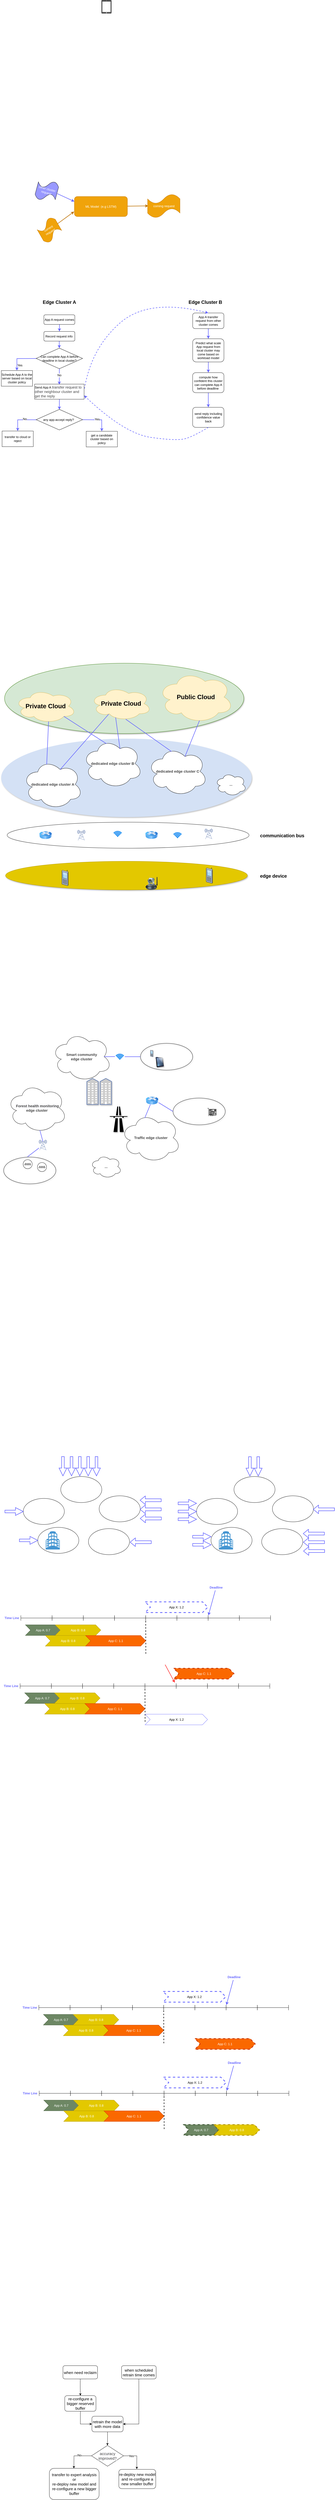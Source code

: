 <mxfile version="12.5.5" type="github">
  <diagram id="ggnpdaRKlYyGPWBdo7Kn" name="Page-1">
    <mxGraphModel dx="1482" dy="4286" grid="0" gridSize="10" guides="1" tooltips="1" connect="1" arrows="1" fold="1" page="1" pageScale="1" pageWidth="2339" pageHeight="3300" math="0" shadow="0">
      <root>
        <mxCell id="0"/>
        <mxCell id="1" parent="0"/>
        <mxCell id="APh3_wS82iULpDU1fa64-2" value="" style="ellipse;whiteSpace=wrap;html=1;shadow=0;strokeColor=#000000;fillColor=#FFFFFF;" vertex="1" parent="1">
          <mxGeometry x="258.5" y="5149" width="158" height="100" as="geometry"/>
        </mxCell>
        <mxCell id="Am0BHRrdn-XoFu_V9a6s-116" value="" style="ellipse;whiteSpace=wrap;html=1;shadow=0;strokeColor=#000000;fillColor=#FFFFFF;" parent="1" vertex="1">
          <mxGeometry x="314.2" y="5260" width="158" height="100" as="geometry"/>
        </mxCell>
        <mxCell id="Am0BHRrdn-XoFu_V9a6s-115" value="" style="ellipse;whiteSpace=wrap;html=1;shadow=0;strokeColor=#000000;fillColor=#FFFFFF;" parent="1" vertex="1">
          <mxGeometry x="509" y="5265" width="158" height="100" as="geometry"/>
        </mxCell>
        <mxCell id="Am0BHRrdn-XoFu_V9a6s-114" value="" style="ellipse;whiteSpace=wrap;html=1;shadow=0;strokeColor=#000000;fillColor=#FFFFFF;" parent="1" vertex="1">
          <mxGeometry x="550.21" y="5139" width="158" height="100" as="geometry"/>
        </mxCell>
        <mxCell id="Am0BHRrdn-XoFu_V9a6s-113" value="" style="ellipse;whiteSpace=wrap;html=1;shadow=0;strokeColor=#000000;fillColor=#FFFFFF;" parent="1" vertex="1">
          <mxGeometry x="402.5" y="5065" width="158" height="100" as="geometry"/>
        </mxCell>
        <mxCell id="Am0BHRrdn-XoFu_V9a6s-13" value="" style="ellipse;whiteSpace=wrap;html=1;fillColor=#D4E1F5;strokeColor=#D4E1F5;fontColor=#ffffff;shadow=1;" parent="1" vertex="1">
          <mxGeometry x="174" y="2234" width="962.5" height="300" as="geometry"/>
        </mxCell>
        <mxCell id="Am0BHRrdn-XoFu_V9a6s-12" value="" style="ellipse;whiteSpace=wrap;html=1;fillColor=#D5E8D4;strokeColor=#2D7600;fontColor=#ffffff;shadow=1;" parent="1" vertex="1">
          <mxGeometry x="186.5" y="1944" width="920" height="270" as="geometry"/>
        </mxCell>
        <mxCell id="Am0BHRrdn-XoFu_V9a6s-2" value="&lt;span style=&quot;white-space: normal ; color: rgb(67 , 67 , 67) ; font-family: &amp;#34;arial&amp;#34; , sans-serif ; font-size: 14px ; text-align: left ; background-color: rgb(255 , 255 , 255)&quot;&gt;&lt;b&gt;dedicated edge cluster C&lt;/b&gt;&lt;/span&gt;" style="ellipse;shape=cloud;whiteSpace=wrap;html=1;" parent="1" vertex="1">
          <mxGeometry x="736.5" y="2264" width="230" height="190" as="geometry"/>
        </mxCell>
        <mxCell id="Am0BHRrdn-XoFu_V9a6s-6" value="&lt;span style=&quot;white-space: normal ; color: rgb(67 , 67 , 67) ; font-family: &amp;#34;arial&amp;#34; , sans-serif ; font-size: 14px ; text-align: left ; background-color: rgb(255 , 255 , 255)&quot;&gt;&lt;b&gt;...&lt;/b&gt;&lt;/span&gt;" style="ellipse;shape=cloud;whiteSpace=wrap;html=1;" parent="1" vertex="1">
          <mxGeometry x="996.5" y="2364" width="120" height="90" as="geometry"/>
        </mxCell>
        <mxCell id="Am0BHRrdn-XoFu_V9a6s-7" value="&lt;span style=&quot;white-space: normal ; color: rgb(67 , 67 , 67) ; font-family: &amp;#34;arial&amp;#34; , sans-serif ; font-size: 14px ; text-align: left ; background-color: rgb(255 , 255 , 255)&quot;&gt;&lt;b&gt;dedicated edge cluster B&lt;/b&gt;&lt;/span&gt;" style="ellipse;shape=cloud;whiteSpace=wrap;html=1;" parent="1" vertex="1">
          <mxGeometry x="486.5" y="2234" width="230" height="190" as="geometry"/>
        </mxCell>
        <mxCell id="Am0BHRrdn-XoFu_V9a6s-8" value="&lt;span style=&quot;white-space: normal ; color: rgb(67 , 67 , 67) ; font-family: &amp;#34;arial&amp;#34; , sans-serif ; font-size: 14px ; text-align: left ; background-color: rgb(255 , 255 , 255)&quot;&gt;&lt;b&gt;dedicated edge cluster A&lt;/b&gt;&lt;/span&gt;" style="ellipse;shape=cloud;whiteSpace=wrap;html=1;" parent="1" vertex="1">
          <mxGeometry x="256.5" y="2314" width="230" height="190" as="geometry"/>
        </mxCell>
        <mxCell id="Am0BHRrdn-XoFu_V9a6s-9" value="&lt;b&gt;&lt;font style=&quot;font-size: 24px&quot;&gt;Private Cloud&lt;/font&gt;&lt;/b&gt;" style="ellipse;shape=cloud;whiteSpace=wrap;html=1;fillColor=#fff2cc;strokeColor=#d6b656;" parent="1" vertex="1">
          <mxGeometry x="226.5" y="2044" width="235" height="130" as="geometry"/>
        </mxCell>
        <mxCell id="Am0BHRrdn-XoFu_V9a6s-10" value="&lt;b&gt;&lt;font style=&quot;font-size: 24px&quot;&gt;Private &lt;/font&gt;&lt;/b&gt;&lt;b&gt;&lt;font style=&quot;font-size: 24px&quot;&gt;Cloud&lt;/font&gt;&lt;/b&gt;" style="ellipse;shape=cloud;whiteSpace=wrap;html=1;fillColor=#fff2cc;strokeColor=#d6b656;" parent="1" vertex="1">
          <mxGeometry x="516.5" y="2034" width="235" height="130" as="geometry"/>
        </mxCell>
        <mxCell id="Am0BHRrdn-XoFu_V9a6s-11" value="&lt;b&gt;&lt;font style=&quot;font-size: 24px&quot;&gt;Public Cloud&lt;/font&gt;&lt;/b&gt;" style="ellipse;shape=cloud;whiteSpace=wrap;html=1;fillColor=#fff2cc;strokeColor=#d6b656;" parent="1" vertex="1">
          <mxGeometry x="776.5" y="1974" width="290" height="200" as="geometry"/>
        </mxCell>
        <mxCell id="Am0BHRrdn-XoFu_V9a6s-14" value="" style="endArrow=none;html=1;exitX=0.4;exitY=0.1;exitDx=0;exitDy=0;exitPerimeter=0;entryX=0.55;entryY=0.95;entryDx=0;entryDy=0;entryPerimeter=0;strokeWidth=2;strokeColor=#6666FF;" parent="1" source="Am0BHRrdn-XoFu_V9a6s-8" target="Am0BHRrdn-XoFu_V9a6s-9" edge="1">
          <mxGeometry width="50" height="50" relative="1" as="geometry">
            <mxPoint x="176.5" y="2674" as="sourcePoint"/>
            <mxPoint x="226.5" y="2624" as="targetPoint"/>
          </mxGeometry>
        </mxCell>
        <mxCell id="Am0BHRrdn-XoFu_V9a6s-15" value="" style="endArrow=none;html=1;exitX=0.4;exitY=0.1;exitDx=0;exitDy=0;exitPerimeter=0;entryX=0.8;entryY=0.8;entryDx=0;entryDy=0;entryPerimeter=0;strokeWidth=2;strokeColor=#6666FF;" parent="1" source="Am0BHRrdn-XoFu_V9a6s-7" target="Am0BHRrdn-XoFu_V9a6s-9" edge="1">
          <mxGeometry width="50" height="50" relative="1" as="geometry">
            <mxPoint x="353.9" y="2354.02" as="sourcePoint"/>
            <mxPoint x="365.75" y="2177.5" as="targetPoint"/>
          </mxGeometry>
        </mxCell>
        <mxCell id="Am0BHRrdn-XoFu_V9a6s-16" value="" style="endArrow=none;html=1;exitX=0.4;exitY=0.1;exitDx=0;exitDy=0;exitPerimeter=0;entryX=0.8;entryY=0.8;entryDx=0;entryDy=0;entryPerimeter=0;strokeWidth=2;strokeColor=#6666FF;" parent="1" source="Am0BHRrdn-XoFu_V9a6s-2" edge="1">
          <mxGeometry width="50" height="50" relative="1" as="geometry">
            <mxPoint x="816.5" y="2264" as="sourcePoint"/>
            <mxPoint x="652.5" y="2159" as="targetPoint"/>
          </mxGeometry>
        </mxCell>
        <mxCell id="Am0BHRrdn-XoFu_V9a6s-17" value="" style="endArrow=none;html=1;exitX=0.625;exitY=0.2;exitDx=0;exitDy=0;exitPerimeter=0;entryX=0.8;entryY=0.8;entryDx=0;entryDy=0;entryPerimeter=0;strokeWidth=2;strokeColor=#6666FF;" parent="1" source="Am0BHRrdn-XoFu_V9a6s-8" edge="1">
          <mxGeometry width="50" height="50" relative="1" as="geometry">
            <mxPoint x="762.5" y="2264" as="sourcePoint"/>
            <mxPoint x="586.5" y="2140" as="targetPoint"/>
          </mxGeometry>
        </mxCell>
        <mxCell id="Am0BHRrdn-XoFu_V9a6s-18" value="" style="endArrow=none;html=1;exitX=0.625;exitY=0.2;exitDx=0;exitDy=0;exitPerimeter=0;strokeWidth=2;strokeColor=#6666FF;entryX=0.413;entryY=0.908;entryDx=0;entryDy=0;entryPerimeter=0;" parent="1" source="Am0BHRrdn-XoFu_V9a6s-7" target="Am0BHRrdn-XoFu_V9a6s-10" edge="1">
          <mxGeometry width="50" height="50" relative="1" as="geometry">
            <mxPoint x="838.5" y="2293" as="sourcePoint"/>
            <mxPoint x="662.5" y="2169" as="targetPoint"/>
          </mxGeometry>
        </mxCell>
        <mxCell id="Am0BHRrdn-XoFu_V9a6s-19" value="" style="endArrow=none;html=1;exitX=0.625;exitY=0.2;exitDx=0;exitDy=0;exitPerimeter=0;entryX=0.55;entryY=0.95;entryDx=0;entryDy=0;entryPerimeter=0;strokeWidth=2;strokeColor=#6666FF;" parent="1" source="Am0BHRrdn-XoFu_V9a6s-2" target="Am0BHRrdn-XoFu_V9a6s-11" edge="1">
          <mxGeometry width="50" height="50" relative="1" as="geometry">
            <mxPoint x="838.5" y="2293" as="sourcePoint"/>
            <mxPoint x="662.5" y="2169" as="targetPoint"/>
          </mxGeometry>
        </mxCell>
        <mxCell id="Am0BHRrdn-XoFu_V9a6s-20" value="" style="ellipse;whiteSpace=wrap;html=1;shadow=0;strokeColor=#000000;fillColor=none;" parent="1" vertex="1">
          <mxGeometry x="196.5" y="2554" width="930" height="100" as="geometry"/>
        </mxCell>
        <mxCell id="Am0BHRrdn-XoFu_V9a6s-26" value="" style="html=1;verticalLabelPosition=bottom;align=center;labelBackgroundColor=#ffffff;verticalAlign=top;strokeWidth=2;strokeColor=#0080F0;shadow=0;dashed=0;shape=mxgraph.ios7.icons.wifi;pointerEvents=1;fillColor=none;" parent="1" vertex="1">
          <mxGeometry x="836.65" y="2593.5" width="29.7" height="21" as="geometry"/>
        </mxCell>
        <mxCell id="Am0BHRrdn-XoFu_V9a6s-27" value="" style="html=1;verticalLabelPosition=bottom;align=center;labelBackgroundColor=#ffffff;verticalAlign=top;strokeWidth=2;strokeColor=#0080F0;shadow=0;dashed=0;shape=mxgraph.ios7.icons.wifi;pointerEvents=1;fillColor=none;" parent="1" vertex="1">
          <mxGeometry x="606.5" y="2588.5" width="29.7" height="21" as="geometry"/>
        </mxCell>
        <mxCell id="Am0BHRrdn-XoFu_V9a6s-28" value="" style="image;html=1;labelBackgroundColor=#ffffff;image=img/lib/clip_art/networking/Router_Icon_128x128.png;shadow=0;strokeColor=#000000;fillColor=none;" parent="1" vertex="1">
          <mxGeometry x="319" y="2589" width="50" height="30" as="geometry"/>
        </mxCell>
        <mxCell id="Am0BHRrdn-XoFu_V9a6s-29" value="" style="image;html=1;labelBackgroundColor=#ffffff;image=img/lib/clip_art/networking/Router_Icon_128x128.png;shadow=0;strokeColor=#000000;fillColor=none;" parent="1" vertex="1">
          <mxGeometry x="726.5" y="2588.5" width="50" height="30" as="geometry"/>
        </mxCell>
        <mxCell id="Am0BHRrdn-XoFu_V9a6s-32" value="" style="fontColor=#0066CC;verticalAlign=top;verticalLabelPosition=bottom;labelPosition=center;align=center;html=1;outlineConnect=0;fillColor=#CCCCCC;strokeColor=#6881B3;gradientColor=none;gradientDirection=north;strokeWidth=2;shape=mxgraph.networks.radio_tower;shadow=0;" parent="1" vertex="1">
          <mxGeometry x="466.5" y="2584" width="30" height="40" as="geometry"/>
        </mxCell>
        <mxCell id="Am0BHRrdn-XoFu_V9a6s-33" value="" style="fontColor=#0066CC;verticalAlign=top;verticalLabelPosition=bottom;labelPosition=center;align=center;html=1;outlineConnect=0;fillColor=#CCCCCC;strokeColor=#6881B3;gradientColor=none;gradientDirection=north;strokeWidth=2;shape=mxgraph.networks.radio_tower;shadow=0;" parent="1" vertex="1">
          <mxGeometry x="956.5" y="2579" width="30" height="40" as="geometry"/>
        </mxCell>
        <mxCell id="Am0BHRrdn-XoFu_V9a6s-34" value="" style="ellipse;whiteSpace=wrap;html=1;shadow=1;strokeColor=#B09500;fillColor=#e3c800;fontColor=#ffffff;" parent="1" vertex="1">
          <mxGeometry x="190.25" y="2704" width="930" height="110" as="geometry"/>
        </mxCell>
        <mxCell id="Am0BHRrdn-XoFu_V9a6s-35" value="" style="shape=image;html=1;verticalAlign=top;verticalLabelPosition=bottom;labelBackgroundColor=#ffffff;imageAspect=0;aspect=fixed;image=https://cdn0.iconfinder.com/data/icons/isometric-city-basic-transport/480/car-front-02-128.png;shadow=0;strokeColor=#000000;fillColor=none;" parent="1" vertex="1">
          <mxGeometry x="326.5" y="2729" width="60" height="60" as="geometry"/>
        </mxCell>
        <mxCell id="Am0BHRrdn-XoFu_V9a6s-36" value="" style="shape=image;html=1;verticalAlign=top;verticalLabelPosition=bottom;labelBackgroundColor=#ffffff;imageAspect=0;aspect=fixed;image=https://cdn0.iconfinder.com/data/icons/isometric-city-basic-transport/480/car-front-02-128.png;shadow=0;strokeColor=#000000;fillColor=none;" parent="1" vertex="1">
          <mxGeometry x="876.5" y="2729" width="60" height="60" as="geometry"/>
        </mxCell>
        <mxCell id="Am0BHRrdn-XoFu_V9a6s-37" value="" style="shape=image;html=1;verticalAlign=top;verticalLabelPosition=bottom;labelBackgroundColor=#ffffff;imageAspect=0;aspect=fixed;image=https://cdn2.iconfinder.com/data/icons/japan-flat-2/340/travel_train_japan_transportation_transport_speed_fast-128.png;shadow=0;strokeColor=#000000;fillColor=none;" parent="1" vertex="1">
          <mxGeometry x="796.5" y="2714" width="50" height="50" as="geometry"/>
        </mxCell>
        <mxCell id="Am0BHRrdn-XoFu_V9a6s-38" value="" style="shape=image;html=1;verticalAlign=top;verticalLabelPosition=bottom;labelBackgroundColor=#ffffff;imageAspect=0;aspect=fixed;image=https://cdn2.iconfinder.com/data/icons/japan-flat-2/340/travel_train_japan_transportation_transport_speed_fast-128.png;shadow=0;strokeColor=#000000;fillColor=none;" parent="1" vertex="1">
          <mxGeometry x="446.5" y="2714" width="50" height="50" as="geometry"/>
        </mxCell>
        <mxCell id="Am0BHRrdn-XoFu_V9a6s-40" value="" style="image;html=1;labelBackgroundColor=#ffffff;image=img/lib/clip_art/networking/Ip_Camera_128x128.png;shadow=0;strokeColor=#000000;fillColor=none;" parent="1" vertex="1">
          <mxGeometry x="726.5" y="2764" width="50" height="50" as="geometry"/>
        </mxCell>
        <mxCell id="Am0BHRrdn-XoFu_V9a6s-41" value="" style="shape=image;html=1;verticalAlign=top;verticalLabelPosition=bottom;labelBackgroundColor=#ffffff;imageAspect=0;aspect=fixed;image=https://cdn3.iconfinder.com/data/icons/wpzoom-developer-icon-set/500/41-128.png;shadow=0;strokeColor=#000000;fillColor=none;" parent="1" vertex="1">
          <mxGeometry x="636.2" y="2714" width="68" height="68" as="geometry"/>
        </mxCell>
        <mxCell id="Am0BHRrdn-XoFu_V9a6s-42" value="" style="shape=image;html=1;verticalAlign=top;verticalLabelPosition=bottom;labelBackgroundColor=#ffffff;imageAspect=0;aspect=fixed;image=https://cdn3.iconfinder.com/data/icons/wpzoom-developer-icon-set/500/41-128.png;shadow=0;strokeColor=#000000;fillColor=none;" parent="1" vertex="1">
          <mxGeometry x="506.5" y="2734" width="68" height="68" as="geometry"/>
        </mxCell>
        <mxCell id="Am0BHRrdn-XoFu_V9a6s-43" value="" style="verticalLabelPosition=bottom;aspect=fixed;html=1;verticalAlign=top;strokeColor=none;align=center;outlineConnect=0;shape=mxgraph.citrix.cell_phone;shadow=0;fillColor=none;" parent="1" vertex="1">
          <mxGeometry x="406.5" y="2738" width="25" height="60" as="geometry"/>
        </mxCell>
        <mxCell id="Am0BHRrdn-XoFu_V9a6s-44" value="" style="verticalLabelPosition=bottom;aspect=fixed;html=1;verticalAlign=top;strokeColor=none;align=center;outlineConnect=0;shape=mxgraph.citrix.cell_phone;shadow=0;fillColor=none;" parent="1" vertex="1">
          <mxGeometry x="961.5" y="2729" width="25" height="60" as="geometry"/>
        </mxCell>
        <mxCell id="Am0BHRrdn-XoFu_V9a6s-45" value="&lt;b&gt;&lt;font style=&quot;font-size: 18px&quot;&gt;communication bus&lt;/font&gt;&lt;/b&gt;" style="text;html=1;" parent="1" vertex="1">
          <mxGeometry x="1166.5" y="2588.5" width="130" height="30" as="geometry"/>
        </mxCell>
        <mxCell id="Am0BHRrdn-XoFu_V9a6s-46" value="&lt;font size=&quot;4&quot;&gt;&lt;b style=&quot;background-color: rgb(255 , 255 , 255)&quot;&gt;edge device&lt;/b&gt;&lt;/font&gt;" style="text;html=1;" parent="1" vertex="1">
          <mxGeometry x="1166.5" y="2744" width="130" height="30" as="geometry"/>
        </mxCell>
        <mxCell id="Am0BHRrdn-XoFu_V9a6s-47" value="&lt;span style=&quot;white-space: normal ; color: rgb(67 , 67 , 67) ; font-family: &amp;#34;arial&amp;#34; , sans-serif ; font-size: 14px ; text-align: left ; background-color: rgb(255 , 255 , 255)&quot;&gt;&lt;b&gt;Traffic edge cluster&lt;/b&gt;&lt;/span&gt;" style="ellipse;shape=cloud;whiteSpace=wrap;html=1;" parent="1" vertex="1">
          <mxGeometry x="633.5" y="3670" width="230" height="190" as="geometry"/>
        </mxCell>
        <mxCell id="Am0BHRrdn-XoFu_V9a6s-48" value="&lt;span style=&quot;white-space: normal ; color: rgb(67 , 67 , 67) ; font-family: &amp;#34;arial&amp;#34; , sans-serif ; font-size: 14px ; text-align: left ; background-color: rgb(255 , 255 , 255)&quot;&gt;&lt;b&gt;...&lt;/b&gt;&lt;/span&gt;" style="ellipse;shape=cloud;whiteSpace=wrap;html=1;" parent="1" vertex="1">
          <mxGeometry x="516.5" y="3830.5" width="120" height="90" as="geometry"/>
        </mxCell>
        <mxCell id="Am0BHRrdn-XoFu_V9a6s-49" value="&lt;span style=&quot;white-space: normal ; color: rgb(67 , 67 , 67) ; font-family: &amp;#34;arial&amp;#34; , sans-serif ; font-size: 14px ; text-align: left ; background-color: rgb(255 , 255 , 255)&quot;&gt;&lt;b&gt;Smart community&lt;br&gt;edge cluster&lt;/b&gt;&lt;/span&gt;" style="ellipse;shape=cloud;whiteSpace=wrap;html=1;" parent="1" vertex="1">
          <mxGeometry x="367.85" y="3359" width="230" height="190" as="geometry"/>
        </mxCell>
        <mxCell id="Am0BHRrdn-XoFu_V9a6s-50" value="&lt;b&gt;&lt;span style=&quot;color: rgb(67 , 67 , 67) ; font-family: &amp;#34;arial&amp;#34; , sans-serif ; font-size: 14px ; background-color: rgb(252 , 252 , 254)&quot;&gt;&amp;nbsp;Forest health monitoring&lt;br&gt;&lt;/span&gt;&lt;span style=&quot;white-space: normal ; color: rgb(67 , 67 , 67) ; font-family: &amp;#34;arial&amp;#34; , sans-serif ; font-size: 14px ; text-align: left ; background-color: rgb(255 , 255 , 255)&quot;&gt;edge cluster&lt;/span&gt;&lt;/b&gt;" style="ellipse;shape=cloud;whiteSpace=wrap;html=1;" parent="1" vertex="1">
          <mxGeometry x="195.85" y="3556" width="230" height="190" as="geometry"/>
        </mxCell>
        <mxCell id="Am0BHRrdn-XoFu_V9a6s-51" value="" style="shape=image;html=1;verticalAlign=top;verticalLabelPosition=bottom;labelBackgroundColor=#ffffff;imageAspect=0;aspect=fixed;image=https://cdn1.iconfinder.com/data/icons/iconnice-vector-icon/30/Vector-icons_49-128.png;shadow=1;strokeColor=#000000;fillColor=none;" parent="1" vertex="1">
          <mxGeometry x="203.85" y="3860" width="31" height="31" as="geometry"/>
        </mxCell>
        <mxCell id="Am0BHRrdn-XoFu_V9a6s-52" value="" style="shape=image;html=1;verticalAlign=top;verticalLabelPosition=bottom;labelBackgroundColor=#ffffff;imageAspect=0;aspect=fixed;image=https://cdn1.iconfinder.com/data/icons/iconnice-vector-icon/30/Vector-icons_49-128.png;shadow=1;strokeColor=#000000;fillColor=none;" parent="1" vertex="1">
          <mxGeometry x="250.35" y="3884" width="31" height="31" as="geometry"/>
        </mxCell>
        <mxCell id="Am0BHRrdn-XoFu_V9a6s-54" value="" style="shape=image;html=1;verticalAlign=top;verticalLabelPosition=bottom;labelBackgroundColor=#ffffff;imageAspect=0;aspect=fixed;image=https://cdn1.iconfinder.com/data/icons/iconnice-vector-icon/30/Vector-icons_49-128.png;shadow=1;strokeColor=#000000;fillColor=none;" parent="1" vertex="1">
          <mxGeometry x="293.85" y="3901" width="31" height="31" as="geometry"/>
        </mxCell>
        <mxCell id="Am0BHRrdn-XoFu_V9a6s-55" value="" style="shape=image;html=1;verticalAlign=top;verticalLabelPosition=bottom;labelBackgroundColor=#ffffff;imageAspect=0;aspect=fixed;image=https://cdn1.iconfinder.com/data/icons/iconnice-vector-icon/30/Vector-icons_49-128.png;shadow=1;strokeColor=#000000;fillColor=none;" parent="1" vertex="1">
          <mxGeometry x="340.85" y="3881" width="31" height="31" as="geometry"/>
        </mxCell>
        <mxCell id="Am0BHRrdn-XoFu_V9a6s-58" value="" style="ellipse;whiteSpace=wrap;html=1;shadow=1;strokeColor=#000000;fillColor=none;" parent="1" vertex="1">
          <mxGeometry x="182.85" y="3839" width="201" height="103" as="geometry"/>
        </mxCell>
        <mxCell id="Am0BHRrdn-XoFu_V9a6s-59" value="" style="perimeter=ellipsePerimeter;verticalLabelPosition=bottom;shadow=0;dashed=0;align=center;html=1;verticalAlign=top;shape=mxgraph.electrical.instruments.oscilloscope;strokeColor=#000000;fillColor=none;" parent="1" vertex="1">
          <mxGeometry x="311.85" y="3860" width="37" height="35" as="geometry"/>
        </mxCell>
        <mxCell id="Am0BHRrdn-XoFu_V9a6s-60" value="" style="perimeter=ellipsePerimeter;verticalLabelPosition=bottom;shadow=0;dashed=0;align=center;html=1;verticalAlign=top;shape=mxgraph.electrical.instruments.oscilloscope;strokeColor=#000000;fillColor=none;" parent="1" vertex="1">
          <mxGeometry x="256.85" y="3849" width="37" height="35" as="geometry"/>
        </mxCell>
        <mxCell id="Am0BHRrdn-XoFu_V9a6s-65" value="" style="fontColor=#0066CC;verticalAlign=top;verticalLabelPosition=bottom;labelPosition=center;align=center;html=1;outlineConnect=0;fillColor=#CCCCCC;strokeColor=#6881B3;gradientColor=none;gradientDirection=north;strokeWidth=2;shape=mxgraph.networks.radio_tower;shadow=0;" parent="1" vertex="1">
          <mxGeometry x="318.85" y="3773" width="30" height="40" as="geometry"/>
        </mxCell>
        <mxCell id="Am0BHRrdn-XoFu_V9a6s-66" value="" style="endArrow=none;html=1;strokeColor=#6666FF;strokeWidth=2;exitX=0.458;exitY=-0.01;exitDx=0;exitDy=0;exitPerimeter=0;" parent="1" source="Am0BHRrdn-XoFu_V9a6s-58" target="Am0BHRrdn-XoFu_V9a6s-65" edge="1">
          <mxGeometry width="50" height="50" relative="1" as="geometry">
            <mxPoint x="182.85" y="4016" as="sourcePoint"/>
            <mxPoint x="232.85" y="3966" as="targetPoint"/>
          </mxGeometry>
        </mxCell>
        <mxCell id="Am0BHRrdn-XoFu_V9a6s-67" value="" style="endArrow=none;html=1;strokeColor=#6666FF;strokeWidth=2;exitX=0.5;exitY=0.15;exitDx=0;exitDy=0;exitPerimeter=0;entryX=0.55;entryY=0.95;entryDx=0;entryDy=0;entryPerimeter=0;" parent="1" source="Am0BHRrdn-XoFu_V9a6s-65" target="Am0BHRrdn-XoFu_V9a6s-50" edge="1">
          <mxGeometry width="50" height="50" relative="1" as="geometry">
            <mxPoint x="284.908" y="3847.97" as="sourcePoint"/>
            <mxPoint x="285.203" y="3808" as="targetPoint"/>
          </mxGeometry>
        </mxCell>
        <mxCell id="Am0BHRrdn-XoFu_V9a6s-68" value="" style="image;html=1;labelBackgroundColor=#ffffff;image=img/lib/clip_art/networking/Router_Icon_128x128.png;shadow=0;strokeColor=#000000;fillColor=none;" parent="1" vertex="1">
          <mxGeometry x="728.55" y="3607.49" width="50" height="30" as="geometry"/>
        </mxCell>
        <mxCell id="Am0BHRrdn-XoFu_V9a6s-69" value="" style="html=1;verticalLabelPosition=bottom;align=center;labelBackgroundColor=#ffffff;verticalAlign=top;strokeWidth=2;strokeColor=#0080F0;shadow=0;dashed=0;shape=mxgraph.ios7.icons.wifi;pointerEvents=1;fillColor=none;" parent="1" vertex="1">
          <mxGeometry x="614.85" y="3443.5" width="29.7" height="21" as="geometry"/>
        </mxCell>
        <mxCell id="Am0BHRrdn-XoFu_V9a6s-70" value="" style="endArrow=none;html=1;strokeColor=#6666FF;strokeWidth=2;exitX=-0.128;exitY=0.476;exitDx=0;exitDy=0;exitPerimeter=0;entryX=0.875;entryY=0.5;entryDx=0;entryDy=0;entryPerimeter=0;" parent="1" source="Am0BHRrdn-XoFu_V9a6s-69" target="Am0BHRrdn-XoFu_V9a6s-49" edge="1">
          <mxGeometry width="50" height="50" relative="1" as="geometry">
            <mxPoint x="219.85" y="3799" as="sourcePoint"/>
            <mxPoint x="208.35" y="3756.5" as="targetPoint"/>
          </mxGeometry>
        </mxCell>
        <mxCell id="Am0BHRrdn-XoFu_V9a6s-71" value="" style="endArrow=none;html=1;strokeColor=#6666FF;strokeWidth=2;entryX=0.4;entryY=0.1;entryDx=0;entryDy=0;entryPerimeter=0;" parent="1" source="Am0BHRrdn-XoFu_V9a6s-68" target="Am0BHRrdn-XoFu_V9a6s-47" edge="1">
          <mxGeometry width="50" height="50" relative="1" as="geometry">
            <mxPoint x="741" y="3639" as="sourcePoint"/>
            <mxPoint x="639.75" y="3579" as="targetPoint"/>
          </mxGeometry>
        </mxCell>
        <mxCell id="Am0BHRrdn-XoFu_V9a6s-72" value="" style="ellipse;whiteSpace=wrap;html=1;shadow=1;strokeColor=#000000;fillColor=none;" parent="1" vertex="1">
          <mxGeometry x="708.85" y="3402.5" width="201" height="103" as="geometry"/>
        </mxCell>
        <mxCell id="Am0BHRrdn-XoFu_V9a6s-74" value="" style="endArrow=none;html=1;strokeColor=#6666FF;strokeWidth=2;entryX=0;entryY=0.5;entryDx=0;entryDy=0;" parent="1" target="Am0BHRrdn-XoFu_V9a6s-72" edge="1">
          <mxGeometry width="50" height="50" relative="1" as="geometry">
            <mxPoint x="648.85" y="3454" as="sourcePoint"/>
            <mxPoint x="580.1" y="3464" as="targetPoint"/>
          </mxGeometry>
        </mxCell>
        <mxCell id="Am0BHRrdn-XoFu_V9a6s-75" value="" style="verticalLabelPosition=bottom;aspect=fixed;html=1;verticalAlign=top;strokeColor=none;align=center;outlineConnect=0;shape=mxgraph.citrix.cell_phone;shadow=0;fillColor=none;" parent="1" vertex="1">
          <mxGeometry x="746.85" y="3428" width="11.25" height="27" as="geometry"/>
        </mxCell>
        <mxCell id="Am0BHRrdn-XoFu_V9a6s-76" value="" style="shape=image;html=1;verticalAlign=top;verticalLabelPosition=bottom;labelBackgroundColor=#ffffff;imageAspect=0;aspect=fixed;image=https://cdn0.iconfinder.com/data/icons/isometric-city-basic-transport/480/car-front-02-128.png;shadow=0;strokeColor=#000000;fillColor=none;" parent="1" vertex="1">
          <mxGeometry x="861.05" y="3618.49" width="60" height="60" as="geometry"/>
        </mxCell>
        <mxCell id="Am0BHRrdn-XoFu_V9a6s-77" value="" style="ellipse;whiteSpace=wrap;html=1;shadow=1;strokeColor=#000000;fillColor=none;" parent="1" vertex="1">
          <mxGeometry x="834.05" y="3612.49" width="201" height="103" as="geometry"/>
        </mxCell>
        <mxCell id="Am0BHRrdn-XoFu_V9a6s-78" value="" style="shape=image;html=1;verticalAlign=top;verticalLabelPosition=bottom;labelBackgroundColor=#ffffff;imageAspect=0;aspect=fixed;image=https://cdn2.iconfinder.com/data/icons/circle-icons-1/64/traffic-128.png;shadow=1;strokeColor=#000000;fillColor=none;" parent="1" vertex="1">
          <mxGeometry x="934.05" y="3628.49" width="29.5" height="29.5" as="geometry"/>
        </mxCell>
        <mxCell id="Am0BHRrdn-XoFu_V9a6s-79" value="" style="shape=image;html=1;verticalAlign=top;verticalLabelPosition=bottom;labelBackgroundColor=#ffffff;imageAspect=0;aspect=fixed;image=https://cdn3.iconfinder.com/data/icons/wpzoom-developer-icon-set/500/41-128.png;shadow=0;strokeColor=#000000;fillColor=none;" parent="1" vertex="1">
          <mxGeometry x="917.05" y="3673.49" width="35" height="35" as="geometry"/>
        </mxCell>
        <mxCell id="Am0BHRrdn-XoFu_V9a6s-80" value="" style="endArrow=none;html=1;strokeColor=#6666FF;strokeWidth=2;exitX=0;exitY=0.5;exitDx=0;exitDy=0;entryX=1;entryY=0.75;entryDx=0;entryDy=0;" parent="1" source="Am0BHRrdn-XoFu_V9a6s-77" target="Am0BHRrdn-XoFu_V9a6s-68" edge="1">
          <mxGeometry width="50" height="50" relative="1" as="geometry">
            <mxPoint x="751.05" y="3617.49" as="sourcePoint"/>
            <mxPoint x="781.05" y="3637.49" as="targetPoint"/>
          </mxGeometry>
        </mxCell>
        <mxCell id="Am0BHRrdn-XoFu_V9a6s-81" value="" style="image;html=1;labelBackgroundColor=#ffffff;image=img/lib/clip_art/computers/iPad_128x128.png;shadow=1;strokeColor=#000000;fillColor=none;" parent="1" vertex="1">
          <mxGeometry x="755.85" y="3455" width="54" height="40" as="geometry"/>
        </mxCell>
        <mxCell id="Am0BHRrdn-XoFu_V9a6s-82" value="" style="shape=image;html=1;verticalAlign=top;verticalLabelPosition=bottom;labelBackgroundColor=#ffffff;imageAspect=0;aspect=fixed;image=https://cdn2.iconfinder.com/data/icons/home-appliances-furnitures/100/fridge-128.png;shadow=1;strokeColor=#000000;fillColor=none;" parent="1" vertex="1">
          <mxGeometry x="781.85" y="3412" width="35" height="35" as="geometry"/>
        </mxCell>
        <mxCell id="Am0BHRrdn-XoFu_V9a6s-83" value="" style="shape=image;html=1;verticalAlign=top;verticalLabelPosition=bottom;labelBackgroundColor=#ffffff;imageAspect=0;aspect=fixed;image=https://cdn2.iconfinder.com/data/icons/architecture-interior/24/architecture-interior-11-128.png;shadow=1;strokeColor=#000000;fillColor=none;" parent="1" vertex="1">
          <mxGeometry x="816.85" y="3450" width="32" height="32" as="geometry"/>
        </mxCell>
        <mxCell id="Am0BHRrdn-XoFu_V9a6s-84" value="" style="shape=image;html=1;verticalAlign=top;verticalLabelPosition=bottom;labelBackgroundColor=#ffffff;imageAspect=0;aspect=fixed;image=https://cdn3.iconfinder.com/data/icons/doing-housework-part-1/64/house-40-128.png;shadow=1;strokeColor=#000000;fillColor=none;" parent="1" vertex="1">
          <mxGeometry x="848.85" y="3428" width="35" height="35" as="geometry"/>
        </mxCell>
        <mxCell id="Am0BHRrdn-XoFu_V9a6s-85" value="" style="shape=image;html=1;verticalAlign=top;verticalLabelPosition=bottom;labelBackgroundColor=#ffffff;imageAspect=0;aspect=fixed;image=https://cdn2.iconfinder.com/data/icons/pittogrammi/142/46-128.png;shadow=1;strokeColor=#000000;fillColor=none;" parent="1" vertex="1">
          <mxGeometry x="400" y="3658" width="128" height="128" as="geometry"/>
        </mxCell>
        <mxCell id="Am0BHRrdn-XoFu_V9a6s-86" value="" style="fontColor=#0066CC;verticalAlign=top;verticalLabelPosition=bottom;labelPosition=center;align=center;html=1;outlineConnect=0;fillColor=#CCCCCC;strokeColor=#6881B3;gradientColor=none;gradientDirection=north;strokeWidth=2;shape=mxgraph.networks.community;shadow=1;" parent="1" vertex="1">
          <mxGeometry x="502.85" y="3537.49" width="95" height="100" as="geometry"/>
        </mxCell>
        <mxCell id="Am0BHRrdn-XoFu_V9a6s-88" value="" style="shape=mxgraph.signs.transportation.highway;html=1;fillColor=#000000;strokeColor=none;verticalLabelPosition=bottom;verticalAlign=top;align=center;shadow=1;" parent="1" vertex="1">
          <mxGeometry x="591" y="3645" width="68" height="98" as="geometry"/>
        </mxCell>
        <mxCell id="Am0BHRrdn-XoFu_V9a6s-92" value="" style="edgeStyle=none;rounded=0;orthogonalLoop=1;jettySize=auto;html=1;strokeColor=#BD7000;strokeWidth=2;fillColor=#f0a30a;" parent="1" source="Am0BHRrdn-XoFu_V9a6s-90" edge="1">
          <mxGeometry relative="1" as="geometry">
            <mxPoint x="739" y="189.073" as="targetPoint"/>
          </mxGeometry>
        </mxCell>
        <mxCell id="Am0BHRrdn-XoFu_V9a6s-90" value="ML Model &amp;nbsp;(e.g LSTM)" style="rounded=1;whiteSpace=wrap;html=1;shadow=0;strokeColor=#BD7000;fillColor=#f0a30a;fontColor=#ffffff;" parent="1" vertex="1">
          <mxGeometry x="455" y="153" width="204" height="77" as="geometry"/>
        </mxCell>
        <mxCell id="Am0BHRrdn-XoFu_V9a6s-93" value="coming request" style="shape=tape;whiteSpace=wrap;html=1;shadow=0;strokeColor=#BD7000;fillColor=#f0a30a;fontColor=#ffffff;" parent="1" vertex="1">
          <mxGeometry x="736.5" y="144" width="124.5" height="91" as="geometry"/>
        </mxCell>
        <mxCell id="Am0BHRrdn-XoFu_V9a6s-98" value="" style="endArrow=classic;html=1;strokeColor=#BD7000;strokeWidth=2;fillColor=#f0a30a;" parent="1" edge="1">
          <mxGeometry width="50" height="50" relative="1" as="geometry">
            <mxPoint x="391" y="257" as="sourcePoint"/>
            <mxPoint x="454" y="211" as="targetPoint"/>
          </mxGeometry>
        </mxCell>
        <mxCell id="Am0BHRrdn-XoFu_V9a6s-99" value="" style="endArrow=classic;html=1;strokeColor=#6666FF;strokeWidth=2;entryX=0;entryY=0.25;entryDx=0;entryDy=0;" parent="1" target="Am0BHRrdn-XoFu_V9a6s-90" edge="1">
          <mxGeometry width="50" height="50" relative="1" as="geometry">
            <mxPoint x="389" y="142" as="sourcePoint"/>
            <mxPoint x="446.5" y="166" as="targetPoint"/>
          </mxGeometry>
        </mxCell>
        <mxCell id="Am0BHRrdn-XoFu_V9a6s-100" value="current request" style="shape=tape;whiteSpace=wrap;html=1;shadow=0;strokeColor=#BD7000;fillColor=#f0a30a;rotation=-30;fontColor=#ffffff;" parent="1" vertex="1">
          <mxGeometry x="319" y="241" width="80.15" height="82" as="geometry"/>
        </mxCell>
        <mxCell id="Am0BHRrdn-XoFu_V9a6s-101" value="&lt;font color=&quot;#ffffff&quot;&gt;other cluster request&lt;/font&gt;" style="shape=tape;whiteSpace=wrap;html=1;shadow=0;strokeColor=#000000;fillColor=#9999FF;rotation=15;direction=east;" parent="1" vertex="1">
          <mxGeometry x="309" y="90" width="80.15" height="82" as="geometry"/>
        </mxCell>
        <mxCell id="Am0BHRrdn-XoFu_V9a6s-103" value="" style="shadow=0;dashed=0;html=1;strokeColor=none;fillColor=#4495D1;labelPosition=center;verticalLabelPosition=bottom;verticalAlign=top;align=center;outlineConnect=0;shape=mxgraph.veeam.building;" parent="1" vertex="1">
          <mxGeometry x="344.7" y="5275" width="54.15" height="70" as="geometry"/>
        </mxCell>
        <mxCell id="Am0BHRrdn-XoFu_V9a6s-106" value="" style="shape=image;html=1;verticalAlign=top;verticalLabelPosition=bottom;labelBackgroundColor=#ffffff;imageAspect=0;aspect=fixed;image=https://cdn0.iconfinder.com/data/icons/hamburg/32/free-for-job.png;shadow=0;strokeColor=#000000;fillColor=#9999FF;" parent="1" vertex="1">
          <mxGeometry x="407.55" y="5272" width="32" height="32" as="geometry"/>
        </mxCell>
        <mxCell id="Am0BHRrdn-XoFu_V9a6s-107" value="" style="shape=image;html=1;verticalAlign=top;verticalLabelPosition=bottom;labelBackgroundColor=#ffffff;imageAspect=0;aspect=fixed;image=https://cdn3.iconfinder.com/data/icons/emergency-outline/439/tsunami_water_disaster_earthquake_sea_wave_destruction_danger_nature_storm_flood-128.png;shadow=0;strokeColor=#000000;fillColor=#9999FF;" parent="1" vertex="1">
          <mxGeometry x="598.21" y="5156" width="66" height="66" as="geometry"/>
        </mxCell>
        <mxCell id="Am0BHRrdn-XoFu_V9a6s-110" value="" style="shape=image;html=1;verticalAlign=top;verticalLabelPosition=bottom;labelBackgroundColor=#ffffff;imageAspect=0;aspect=fixed;image=https://cdn1.iconfinder.com/data/icons/weather-413/58/Cloud_lightening_storm_thunder_weather_1-128.png;shadow=0;strokeColor=#000000;fillColor=#9999FF;" parent="1" vertex="1">
          <mxGeometry x="441" y="5074.5" width="81" height="81" as="geometry"/>
        </mxCell>
        <mxCell id="Am0BHRrdn-XoFu_V9a6s-112" value="" style="shape=image;html=1;verticalAlign=top;verticalLabelPosition=bottom;labelBackgroundColor=#ffffff;imageAspect=0;aspect=fixed;image=https://cdn4.iconfinder.com/data/icons/aiga-symbol-signs/566/aiga_groundtransportion-128.png;shadow=0;strokeColor=#000000;fillColor=#9999FF;" parent="1" vertex="1">
          <mxGeometry x="528.15" y="5268" width="84" height="84" as="geometry"/>
        </mxCell>
        <mxCell id="Am0BHRrdn-XoFu_V9a6s-117" value="" style="shape=arrow;endArrow=classic;html=1;strokeColor=#6666FF;strokeWidth=2;" parent="1" edge="1">
          <mxGeometry width="50" height="50" relative="1" as="geometry">
            <mxPoint x="411" y="4988.5" as="sourcePoint"/>
            <mxPoint x="411" y="5062.5" as="targetPoint"/>
          </mxGeometry>
        </mxCell>
        <mxCell id="Am0BHRrdn-XoFu_V9a6s-122" value="" style="shape=arrow;endArrow=classic;html=1;strokeColor=#6666FF;strokeWidth=2;" parent="1" edge="1">
          <mxGeometry width="50" height="50" relative="1" as="geometry">
            <mxPoint x="444" y="4988.5" as="sourcePoint"/>
            <mxPoint x="444" y="5062.5" as="targetPoint"/>
          </mxGeometry>
        </mxCell>
        <mxCell id="Am0BHRrdn-XoFu_V9a6s-123" value="" style="shape=arrow;endArrow=classic;html=1;strokeColor=#6666FF;strokeWidth=2;" parent="1" edge="1">
          <mxGeometry width="50" height="50" relative="1" as="geometry">
            <mxPoint x="475.85" y="4988.5" as="sourcePoint"/>
            <mxPoint x="475.85" y="5062.5" as="targetPoint"/>
          </mxGeometry>
        </mxCell>
        <mxCell id="Am0BHRrdn-XoFu_V9a6s-124" value="" style="shape=arrow;endArrow=classic;html=1;strokeColor=#6666FF;strokeWidth=2;" parent="1" edge="1">
          <mxGeometry width="50" height="50" relative="1" as="geometry">
            <mxPoint x="508.0" y="4988.5" as="sourcePoint"/>
            <mxPoint x="508.0" y="5062.5" as="targetPoint"/>
          </mxGeometry>
        </mxCell>
        <mxCell id="Am0BHRrdn-XoFu_V9a6s-125" value="" style="shape=arrow;endArrow=classic;html=1;strokeColor=#6666FF;strokeWidth=2;" parent="1" edge="1">
          <mxGeometry width="50" height="50" relative="1" as="geometry">
            <mxPoint x="540" y="4988.5" as="sourcePoint"/>
            <mxPoint x="540" y="5062.5" as="targetPoint"/>
          </mxGeometry>
        </mxCell>
        <mxCell id="Am0BHRrdn-XoFu_V9a6s-131" value="" style="shape=arrow;endArrow=classic;html=1;strokeColor=#6666FF;strokeWidth=2;entryX=0;entryY=0.5;entryDx=0;entryDy=0;" parent="1" target="Am0BHRrdn-XoFu_V9a6s-116" edge="1">
          <mxGeometry width="50" height="50" relative="1" as="geometry">
            <mxPoint x="243.7" y="5310" as="sourcePoint"/>
            <mxPoint x="267.7" y="5343" as="targetPoint"/>
            <Array as="points">
              <mxPoint x="262.7" y="5297"/>
            </Array>
          </mxGeometry>
        </mxCell>
        <mxCell id="Am0BHRrdn-XoFu_V9a6s-133" value="" style="shape=flexArrow;endArrow=classic;html=1;strokeColor=#6666FF;strokeWidth=2;" parent="1" edge="1">
          <mxGeometry width="50" height="50" relative="1" as="geometry">
            <mxPoint x="789.72" y="5156" as="sourcePoint"/>
            <mxPoint x="706.72" y="5156" as="targetPoint"/>
          </mxGeometry>
        </mxCell>
        <mxCell id="Am0BHRrdn-XoFu_V9a6s-134" value="" style="shape=flexArrow;endArrow=classic;html=1;strokeColor=#6666FF;strokeWidth=2;" parent="1" edge="1">
          <mxGeometry width="50" height="50" relative="1" as="geometry">
            <mxPoint x="789.69" y="5191" as="sourcePoint"/>
            <mxPoint x="706.69" y="5191" as="targetPoint"/>
          </mxGeometry>
        </mxCell>
        <mxCell id="Am0BHRrdn-XoFu_V9a6s-135" value="" style="shape=flexArrow;endArrow=classic;html=1;strokeColor=#6666FF;strokeWidth=2;" parent="1" edge="1">
          <mxGeometry width="50" height="50" relative="1" as="geometry">
            <mxPoint x="790.18" y="5226" as="sourcePoint"/>
            <mxPoint x="707.18" y="5226" as="targetPoint"/>
          </mxGeometry>
        </mxCell>
        <mxCell id="Am0BHRrdn-XoFu_V9a6s-139" value="" style="edgeStyle=none;rounded=0;orthogonalLoop=1;jettySize=auto;html=1;strokeColor=#6666FF;strokeWidth=2;" parent="1" target="Am0BHRrdn-XoFu_V9a6s-152" edge="1">
          <mxGeometry relative="1" as="geometry">
            <mxPoint x="398" y="609" as="sourcePoint"/>
            <mxPoint x="398" y="689" as="targetPoint"/>
          </mxGeometry>
        </mxCell>
        <mxCell id="Am0BHRrdn-XoFu_V9a6s-137" value="App A request comes" style="rounded=1;whiteSpace=wrap;html=1;shadow=0;strokeColor=#000000;fillColor=#FFFFFF;" parent="1" vertex="1">
          <mxGeometry x="337.75" y="607" width="119" height="37" as="geometry"/>
        </mxCell>
        <mxCell id="Am0BHRrdn-XoFu_V9a6s-154" value="" style="edgeStyle=none;rounded=0;orthogonalLoop=1;jettySize=auto;html=1;strokeColor=#6666FF;strokeWidth=2;" parent="1" target="Am0BHRrdn-XoFu_V9a6s-140" edge="1">
          <mxGeometry relative="1" as="geometry">
            <mxPoint x="396.673" y="702" as="sourcePoint"/>
          </mxGeometry>
        </mxCell>
        <mxCell id="Am0BHRrdn-XoFu_V9a6s-143" value="" style="edgeStyle=none;rounded=0;orthogonalLoop=1;jettySize=auto;html=1;strokeColor=#6666FF;strokeWidth=2;" parent="1" source="Am0BHRrdn-XoFu_V9a6s-140" edge="1">
          <mxGeometry relative="1" as="geometry">
            <mxPoint x="397" y="875" as="targetPoint"/>
          </mxGeometry>
        </mxCell>
        <mxCell id="Am0BHRrdn-XoFu_V9a6s-145" value="No" style="text;html=1;align=center;verticalAlign=middle;resizable=0;points=[];labelBackgroundColor=#ffffff;" parent="Am0BHRrdn-XoFu_V9a6s-143" vertex="1" connectable="0">
          <mxGeometry x="-0.2" relative="1" as="geometry">
            <mxPoint as="offset"/>
          </mxGeometry>
        </mxCell>
        <mxCell id="Am0BHRrdn-XoFu_V9a6s-147" value="" style="edgeStyle=none;rounded=0;orthogonalLoop=1;jettySize=auto;html=1;strokeColor=#6666FF;strokeWidth=2;entryX=0.5;entryY=0;entryDx=0;entryDy=0;" parent="1" source="Am0BHRrdn-XoFu_V9a6s-140" target="Am0BHRrdn-XoFu_V9a6s-144" edge="1">
          <mxGeometry relative="1" as="geometry">
            <mxPoint x="228" y="774.5" as="targetPoint"/>
            <Array as="points">
              <mxPoint x="234" y="775"/>
            </Array>
          </mxGeometry>
        </mxCell>
        <mxCell id="Am0BHRrdn-XoFu_V9a6s-148" value="Yes" style="text;html=1;align=center;verticalAlign=middle;resizable=0;points=[];labelBackgroundColor=#ffffff;" parent="Am0BHRrdn-XoFu_V9a6s-147" vertex="1" connectable="0">
          <mxGeometry x="-0.185" y="13" relative="1" as="geometry">
            <mxPoint x="-15" y="13" as="offset"/>
          </mxGeometry>
        </mxCell>
        <mxCell id="Am0BHRrdn-XoFu_V9a6s-140" value="Can complete App A before deadline in local cluster?" style="rhombus;whiteSpace=wrap;html=1;shadow=0;strokeColor=#000000;fillColor=#FFFFFF;" parent="1" vertex="1">
          <mxGeometry x="308" y="735" width="178.5" height="79" as="geometry"/>
        </mxCell>
        <mxCell id="Am0BHRrdn-XoFu_V9a6s-144" value="Schedule App A to the server based on local cluster policy" style="rounded=0;whiteSpace=wrap;html=1;shadow=0;strokeColor=#000000;fillColor=#FFFFFF;" parent="1" vertex="1">
          <mxGeometry x="174" y="821" width="120" height="60" as="geometry"/>
        </mxCell>
        <mxCell id="Am0BHRrdn-XoFu_V9a6s-152" value="Record request info&amp;nbsp;" style="rounded=1;whiteSpace=wrap;html=1;shadow=0;strokeColor=#000000;fillColor=#FFFFFF;" parent="1" vertex="1">
          <mxGeometry x="337.75" y="671" width="119" height="37" as="geometry"/>
        </mxCell>
        <mxCell id="Am0BHRrdn-XoFu_V9a6s-159" value="" style="edgeStyle=none;rounded=0;orthogonalLoop=1;jettySize=auto;html=1;strokeColor=#6666FF;strokeWidth=2;" parent="1" source="Am0BHRrdn-XoFu_V9a6s-156" edge="1">
          <mxGeometry relative="1" as="geometry">
            <mxPoint x="397.245" y="971" as="targetPoint"/>
          </mxGeometry>
        </mxCell>
        <mxCell id="Am0BHRrdn-XoFu_V9a6s-156" value="&lt;div style=&quot;text-align: left&quot;&gt;&lt;span style=&quot;font-size: 12px&quot;&gt;Send App A&amp;nbsp;&lt;/span&gt;&lt;span style=&quot;color: rgb(67 , 67 , 67) ; font-family: &amp;#34;arial&amp;#34; , sans-serif ; font-size: 14px ; text-align: left ; background-color: rgb(252 , 252 , 254)&quot;&gt;transfer request to other&amp;nbsp;&lt;/span&gt;&lt;font color=&quot;#434343&quot; face=&quot;Arial, sans-serif&quot;&gt;&lt;span style=&quot;font-size: 14px&quot;&gt;neighbour cluster and get the reply&lt;/span&gt;&lt;/font&gt;&lt;/div&gt;" style="rounded=0;whiteSpace=wrap;html=1;shadow=0;strokeColor=#000000;fillColor=#FFFFFF;" parent="1" vertex="1">
          <mxGeometry x="302.17" y="873" width="190.15" height="58" as="geometry"/>
        </mxCell>
        <mxCell id="Am0BHRrdn-XoFu_V9a6s-162" value="" style="edgeStyle=none;rounded=0;orthogonalLoop=1;jettySize=auto;html=1;strokeColor=#6666FF;strokeWidth=2;entryX=0.5;entryY=0;entryDx=0;entryDy=0;" parent="1" source="Am0BHRrdn-XoFu_V9a6s-160" target="Am0BHRrdn-XoFu_V9a6s-164" edge="1">
          <mxGeometry relative="1" as="geometry">
            <mxPoint x="228" y="1009.5" as="targetPoint"/>
            <Array as="points">
              <mxPoint x="237" y="1010"/>
            </Array>
          </mxGeometry>
        </mxCell>
        <mxCell id="Am0BHRrdn-XoFu_V9a6s-163" value="No" style="text;html=1;align=center;verticalAlign=middle;resizable=0;points=[];labelBackgroundColor=#ffffff;" parent="Am0BHRrdn-XoFu_V9a6s-162" vertex="1" connectable="0">
          <mxGeometry x="-0.225" y="-3" relative="1" as="geometry">
            <mxPoint as="offset"/>
          </mxGeometry>
        </mxCell>
        <mxCell id="Am0BHRrdn-XoFu_V9a6s-166" value="" style="edgeStyle=none;rounded=0;orthogonalLoop=1;jettySize=auto;html=1;strokeColor=#6666FF;strokeWidth=2;entryX=0.5;entryY=0;entryDx=0;entryDy=0;exitX=1;exitY=0.5;exitDx=0;exitDy=0;" parent="1" source="Am0BHRrdn-XoFu_V9a6s-160" target="Am0BHRrdn-XoFu_V9a6s-167" edge="1">
          <mxGeometry relative="1" as="geometry">
            <mxPoint x="566.5" y="1009.5" as="targetPoint"/>
            <Array as="points">
              <mxPoint x="560" y="1010"/>
            </Array>
          </mxGeometry>
        </mxCell>
        <mxCell id="Am0BHRrdn-XoFu_V9a6s-168" value="Yes" style="text;html=1;align=center;verticalAlign=middle;resizable=0;points=[];labelBackgroundColor=#ffffff;" parent="Am0BHRrdn-XoFu_V9a6s-166" vertex="1" connectable="0">
          <mxGeometry x="-0.062" y="2" relative="1" as="geometry">
            <mxPoint as="offset"/>
          </mxGeometry>
        </mxCell>
        <mxCell id="Am0BHRrdn-XoFu_V9a6s-160" value="any app-accept reply? &amp;nbsp;" style="rhombus;whiteSpace=wrap;html=1;shadow=0;strokeColor=#000000;fillColor=#FFFFFF;" parent="1" vertex="1">
          <mxGeometry x="308" y="970" width="178.5" height="79" as="geometry"/>
        </mxCell>
        <mxCell id="Am0BHRrdn-XoFu_V9a6s-164" value="transfer to cloud or reject" style="rounded=0;whiteSpace=wrap;html=1;shadow=0;strokeColor=#000000;fillColor=#FFFFFF;" parent="1" vertex="1">
          <mxGeometry x="177" y="1053" width="120" height="60" as="geometry"/>
        </mxCell>
        <mxCell id="Am0BHRrdn-XoFu_V9a6s-167" value="get a candidate cluster based on policy" style="rounded=0;whiteSpace=wrap;html=1;shadow=0;strokeColor=#000000;fillColor=#FFFFFF;" parent="1" vertex="1">
          <mxGeometry x="500.35" y="1054" width="120" height="60" as="geometry"/>
        </mxCell>
        <mxCell id="Am0BHRrdn-XoFu_V9a6s-171" value="" style="edgeStyle=none;rounded=0;orthogonalLoop=1;jettySize=auto;html=1;strokeColor=#6666FF;strokeWidth=2;" parent="1" source="Am0BHRrdn-XoFu_V9a6s-169" target="Am0BHRrdn-XoFu_V9a6s-170" edge="1">
          <mxGeometry relative="1" as="geometry"/>
        </mxCell>
        <mxCell id="Am0BHRrdn-XoFu_V9a6s-169" value="App A transfer request from other cluster comes" style="rounded=1;whiteSpace=wrap;html=1;shadow=0;strokeColor=#000000;fillColor=#FFFFFF;" parent="1" vertex="1">
          <mxGeometry x="909.85" y="600" width="120" height="60" as="geometry"/>
        </mxCell>
        <mxCell id="Am0BHRrdn-XoFu_V9a6s-173" value="" style="edgeStyle=none;rounded=0;orthogonalLoop=1;jettySize=auto;html=1;strokeColor=#6666FF;strokeWidth=2;" parent="1" source="Am0BHRrdn-XoFu_V9a6s-170" target="Am0BHRrdn-XoFu_V9a6s-172" edge="1">
          <mxGeometry relative="1" as="geometry"/>
        </mxCell>
        <mxCell id="Am0BHRrdn-XoFu_V9a6s-170" value="Predict what scale App request from local cluster may come based on workload model" style="rounded=1;whiteSpace=wrap;html=1;shadow=0;strokeColor=#000000;fillColor=#FFFFFF;" parent="1" vertex="1">
          <mxGeometry x="909.85" y="699" width="120.15" height="89" as="geometry"/>
        </mxCell>
        <mxCell id="Am0BHRrdn-XoFu_V9a6s-175" value="" style="edgeStyle=none;rounded=0;orthogonalLoop=1;jettySize=auto;html=1;strokeColor=#6666FF;strokeWidth=2;" parent="1" source="Am0BHRrdn-XoFu_V9a6s-172" target="Am0BHRrdn-XoFu_V9a6s-174" edge="1">
          <mxGeometry relative="1" as="geometry"/>
        </mxCell>
        <mxCell id="Am0BHRrdn-XoFu_V9a6s-172" value="compute how confident this cluster can complete App A before deadline&amp;nbsp;" style="rounded=1;whiteSpace=wrap;html=1;shadow=0;strokeColor=#000000;fillColor=#FFFFFF;" parent="1" vertex="1">
          <mxGeometry x="909.7" y="829" width="120.3" height="77" as="geometry"/>
        </mxCell>
        <mxCell id="Am0BHRrdn-XoFu_V9a6s-174" value="send reply including confidence value back" style="rounded=1;whiteSpace=wrap;html=1;shadow=0;strokeColor=#000000;fillColor=#FFFFFF;" parent="1" vertex="1">
          <mxGeometry x="909.7" y="962" width="120.3" height="77" as="geometry"/>
        </mxCell>
        <mxCell id="Am0BHRrdn-XoFu_V9a6s-177" value="&lt;b&gt;&lt;font style=&quot;font-size: 18px ; background-color: rgb(255 , 255 , 255)&quot;&gt;Edge Cluster A&lt;/font&gt;&lt;/b&gt;" style="text;html=1;strokeColor=none;fillColor=none;align=center;verticalAlign=middle;whiteSpace=wrap;rounded=0;shadow=0;" parent="1" vertex="1">
          <mxGeometry x="315.67" y="548" width="163.15" height="21" as="geometry"/>
        </mxCell>
        <mxCell id="Am0BHRrdn-XoFu_V9a6s-178" value="&lt;b&gt;&lt;font style=&quot;font-size: 18px ; background-color: rgb(255 , 255 , 255)&quot;&gt;Edge Cluster B&lt;/font&gt;&lt;/b&gt;" style="text;html=1;strokeColor=none;fillColor=none;align=center;verticalAlign=middle;whiteSpace=wrap;rounded=0;shadow=0;" parent="1" vertex="1">
          <mxGeometry x="876.5" y="548" width="163.15" height="21" as="geometry"/>
        </mxCell>
        <mxCell id="Am0BHRrdn-XoFu_V9a6s-180" value="" style="curved=1;endArrow=classic;html=1;dashed=1;strokeColor=#6666FF;strokeWidth=2;entryX=0.5;entryY=0;entryDx=0;entryDy=0;" parent="1" target="Am0BHRrdn-XoFu_V9a6s-169" edge="1">
          <mxGeometry width="50" height="50" relative="1" as="geometry">
            <mxPoint x="494" y="890" as="sourcePoint"/>
            <mxPoint x="910" y="600" as="targetPoint"/>
            <Array as="points">
              <mxPoint x="519" y="737"/>
              <mxPoint x="739" y="542"/>
            </Array>
          </mxGeometry>
        </mxCell>
        <mxCell id="Am0BHRrdn-XoFu_V9a6s-182" value="" style="curved=1;endArrow=classic;html=1;dashed=1;strokeColor=#6666FF;strokeWidth=2;entryX=1;entryY=0.75;entryDx=0;entryDy=0;exitX=0.5;exitY=1;exitDx=0;exitDy=0;" parent="1" source="Am0BHRrdn-XoFu_V9a6s-174" target="Am0BHRrdn-XoFu_V9a6s-156" edge="1">
          <mxGeometry width="50" height="50" relative="1" as="geometry">
            <mxPoint x="966" y="1047" as="sourcePoint"/>
            <mxPoint x="862" y="1047" as="targetPoint"/>
            <Array as="points">
              <mxPoint x="917" y="1071"/>
              <mxPoint x="852" y="1092"/>
              <mxPoint x="647" y="1063"/>
            </Array>
          </mxGeometry>
        </mxCell>
        <mxCell id="Am0BHRrdn-XoFu_V9a6s-183" value="" style="pointerEvents=1;shadow=0;dashed=0;html=1;strokeColor=none;fillColor=#505050;labelPosition=center;verticalLabelPosition=bottom;verticalAlign=top;outlineConnect=0;align=center;shape=mxgraph.office.devices.tablet_ipad;" parent="1" vertex="1">
          <mxGeometry x="558.85" y="-601" width="39" height="52" as="geometry"/>
        </mxCell>
        <mxCell id="Am0BHRrdn-XoFu_V9a6s-184" value="" style="pointerEvents=1;shadow=0;dashed=0;html=1;strokeColor=none;fillColor=#505050;labelPosition=center;verticalLabelPosition=bottom;verticalAlign=top;outlineConnect=0;align=center;shape=mxgraph.office.devices.nic;" parent="1" vertex="1">
          <mxGeometry x="967" y="3651" width="34" height="31" as="geometry"/>
        </mxCell>
        <mxCell id="Am0BHRrdn-XoFu_V9a6s-185" value="App A: 0.7" style="shape=step;perimeter=stepPerimeter;whiteSpace=wrap;html=1;fixedSize=1;shadow=0;strokeColor=#3A5431;fillColor=#6d8764;fontColor=#ffffff;" parent="1" vertex="1">
          <mxGeometry x="266.55" y="5634" width="135.15" height="41" as="geometry"/>
        </mxCell>
        <mxCell id="Am0BHRrdn-XoFu_V9a6s-187" value="App B: 0.8" style="shape=step;perimeter=stepPerimeter;whiteSpace=wrap;html=1;fixedSize=1;shadow=0;strokeColor=#B09500;fillColor=#e3c800;fontColor=#ffffff;" parent="1" vertex="1">
          <mxGeometry x="380.7" y="5634" width="176" height="41" as="geometry"/>
        </mxCell>
        <mxCell id="Am0BHRrdn-XoFu_V9a6s-191" value="" style="shape=crossbar;whiteSpace=wrap;html=1;rounded=1;shadow=0;strokeColor=#000000;fillColor=#FFFFFF;" parent="1" vertex="1">
          <mxGeometry x="249.2" y="5598" width="120" height="20" as="geometry"/>
        </mxCell>
        <mxCell id="Am0BHRrdn-XoFu_V9a6s-193" value="" style="shape=crossbar;whiteSpace=wrap;html=1;rounded=1;shadow=0;strokeColor=#000000;fillColor=#FFFFFF;" parent="1" vertex="1">
          <mxGeometry x="369.2" y="5598" width="120" height="20" as="geometry"/>
        </mxCell>
        <mxCell id="Am0BHRrdn-XoFu_V9a6s-195" value="" style="shape=crossbar;whiteSpace=wrap;html=1;rounded=1;shadow=0;strokeColor=#000000;fillColor=#FFFFFF;" parent="1" vertex="1">
          <mxGeometry x="489.2" y="5598" width="120" height="20" as="geometry"/>
        </mxCell>
        <mxCell id="Am0BHRrdn-XoFu_V9a6s-196" value="" style="shape=crossbar;whiteSpace=wrap;html=1;rounded=1;shadow=0;strokeColor=#000000;fillColor=#FFFFFF;" parent="1" vertex="1">
          <mxGeometry x="609.2" y="5598" width="120" height="20" as="geometry"/>
        </mxCell>
        <mxCell id="Am0BHRrdn-XoFu_V9a6s-201" value="" style="shape=crossbar;whiteSpace=wrap;html=1;rounded=1;shadow=0;strokeColor=#000000;fillColor=#FFFFFF;" parent="1" vertex="1">
          <mxGeometry x="729.2" y="5598" width="120" height="20" as="geometry"/>
        </mxCell>
        <mxCell id="Am0BHRrdn-XoFu_V9a6s-202" value="" style="shape=crossbar;whiteSpace=wrap;html=1;rounded=1;shadow=0;strokeColor=#000000;fillColor=#FFFFFF;" parent="1" vertex="1">
          <mxGeometry x="849.2" y="5598" width="120" height="20" as="geometry"/>
        </mxCell>
        <mxCell id="Am0BHRrdn-XoFu_V9a6s-203" value="" style="shape=crossbar;whiteSpace=wrap;html=1;rounded=1;shadow=0;strokeColor=#000000;fillColor=#FFFFFF;" parent="1" vertex="1">
          <mxGeometry x="969.2" y="5598" width="120" height="20" as="geometry"/>
        </mxCell>
        <mxCell id="Am0BHRrdn-XoFu_V9a6s-204" value="" style="shape=crossbar;whiteSpace=wrap;html=1;rounded=1;shadow=0;strokeColor=#000000;fillColor=#FFFFFF;" parent="1" vertex="1">
          <mxGeometry x="1089.2" y="5598" width="120" height="20" as="geometry"/>
        </mxCell>
        <mxCell id="Am0BHRrdn-XoFu_V9a6s-206" value="App B: 0.8" style="shape=step;perimeter=stepPerimeter;whiteSpace=wrap;html=1;fixedSize=1;shadow=0;strokeColor=#B09500;fillColor=#e3c800;fontColor=#ffffff;" parent="1" vertex="1">
          <mxGeometry x="343.2" y="5675" width="176" height="41" as="geometry"/>
        </mxCell>
        <mxCell id="Am0BHRrdn-XoFu_V9a6s-207" value="" style="endArrow=classic;html=1;strokeWidth=2;entryX=1;entryY=0.5;entryDx=0;entryDy=0;entryPerimeter=0;fillColor=none;strokeColor=#6666FF;" parent="1" edge="1">
          <mxGeometry width="50" height="50" relative="1" as="geometry">
            <mxPoint x="996.7" y="5502" as="sourcePoint"/>
            <mxPoint x="970.2" y="5598" as="targetPoint"/>
          </mxGeometry>
        </mxCell>
        <mxCell id="Am0BHRrdn-XoFu_V9a6s-208" value="&lt;b&gt;&lt;font color=&quot;#6666ff&quot;&gt;Deadline&lt;/font&gt;&lt;/b&gt;" style="text;html=1;strokeColor=none;fillColor=none;align=center;verticalAlign=middle;whiteSpace=wrap;rounded=0;shadow=0;" parent="1" vertex="1">
          <mxGeometry x="979.7" y="5481" width="40" height="20" as="geometry"/>
        </mxCell>
        <mxCell id="Am0BHRrdn-XoFu_V9a6s-209" value="&lt;font color=&quot;#6666ff&quot;&gt;&lt;b&gt;Time Line&lt;/b&gt;&lt;/font&gt;" style="text;html=1;strokeColor=none;fillColor=none;align=center;verticalAlign=middle;whiteSpace=wrap;rounded=0;shadow=0;" parent="1" vertex="1">
          <mxGeometry x="179.85" y="5598" width="69.35" height="20" as="geometry"/>
        </mxCell>
        <mxCell id="Am0BHRrdn-XoFu_V9a6s-211" value="" style="endArrow=none;dashed=1;html=1;strokeColor=#000000;strokeWidth=2;entryX=1;entryY=1;entryDx=0;entryDy=0;entryPerimeter=0;" parent="1" target="Am0BHRrdn-XoFu_V9a6s-196" edge="1">
          <mxGeometry width="50" height="50" relative="1" as="geometry">
            <mxPoint x="729.7" y="5745" as="sourcePoint"/>
            <mxPoint x="184.7" y="5737" as="targetPoint"/>
          </mxGeometry>
        </mxCell>
        <mxCell id="Am0BHRrdn-XoFu_V9a6s-212" value="&lt;font color=&quot;#000000&quot;&gt;App X: 1.2&lt;/font&gt;" style="shape=step;perimeter=stepPerimeter;whiteSpace=wrap;html=1;fixedSize=1;shadow=0;strokeColor=#6666FF;fillColor=#FFFFFF;fontColor=#ffffff;dashed=1;strokeWidth=3;" parent="1" vertex="1">
          <mxGeometry x="727.2" y="5546" width="240.5" height="41" as="geometry"/>
        </mxCell>
        <mxCell id="Am0BHRrdn-XoFu_V9a6s-213" value="App A: 0.7" style="shape=step;perimeter=stepPerimeter;whiteSpace=wrap;html=1;fixedSize=1;shadow=0;strokeColor=#3A5431;fillColor=#6d8764;fontColor=#ffffff;" parent="1" vertex="1">
          <mxGeometry x="337.05" y="7458" width="135.15" height="41" as="geometry"/>
        </mxCell>
        <mxCell id="Am0BHRrdn-XoFu_V9a6s-214" value="App B: 0.8" style="shape=step;perimeter=stepPerimeter;whiteSpace=wrap;html=1;fixedSize=1;shadow=0;strokeColor=#B09500;fillColor=#e3c800;fontColor=#ffffff;" parent="1" vertex="1">
          <mxGeometry x="451.2" y="7458" width="176" height="41" as="geometry"/>
        </mxCell>
        <mxCell id="Am0BHRrdn-XoFu_V9a6s-215" value="" style="shape=crossbar;whiteSpace=wrap;html=1;rounded=1;shadow=0;strokeColor=#000000;fillColor=#FFFFFF;" parent="1" vertex="1">
          <mxGeometry x="319.7" y="7422" width="120" height="20" as="geometry"/>
        </mxCell>
        <mxCell id="Am0BHRrdn-XoFu_V9a6s-216" value="" style="shape=crossbar;whiteSpace=wrap;html=1;rounded=1;shadow=0;strokeColor=#000000;fillColor=#FFFFFF;" parent="1" vertex="1">
          <mxGeometry x="439.7" y="7422" width="120" height="20" as="geometry"/>
        </mxCell>
        <mxCell id="Am0BHRrdn-XoFu_V9a6s-217" value="" style="shape=crossbar;whiteSpace=wrap;html=1;rounded=1;shadow=0;strokeColor=#000000;fillColor=#FFFFFF;" parent="1" vertex="1">
          <mxGeometry x="559.7" y="7422" width="120" height="20" as="geometry"/>
        </mxCell>
        <mxCell id="Am0BHRrdn-XoFu_V9a6s-218" value="" style="shape=crossbar;whiteSpace=wrap;html=1;rounded=1;shadow=0;strokeColor=#000000;fillColor=#FFFFFF;" parent="1" vertex="1">
          <mxGeometry x="679.7" y="7422" width="120" height="20" as="geometry"/>
        </mxCell>
        <mxCell id="Am0BHRrdn-XoFu_V9a6s-219" value="" style="shape=crossbar;whiteSpace=wrap;html=1;rounded=1;shadow=0;strokeColor=#000000;fillColor=#FFFFFF;" parent="1" vertex="1">
          <mxGeometry x="799.7" y="7422" width="120" height="20" as="geometry"/>
        </mxCell>
        <mxCell id="Am0BHRrdn-XoFu_V9a6s-220" value="" style="shape=crossbar;whiteSpace=wrap;html=1;rounded=1;shadow=0;strokeColor=#000000;fillColor=#FFFFFF;" parent="1" vertex="1">
          <mxGeometry x="919.7" y="7422" width="120" height="20" as="geometry"/>
        </mxCell>
        <mxCell id="Am0BHRrdn-XoFu_V9a6s-221" value="" style="shape=crossbar;whiteSpace=wrap;html=1;rounded=1;shadow=0;strokeColor=#000000;fillColor=#FFFFFF;" parent="1" vertex="1">
          <mxGeometry x="1039.7" y="7422" width="120" height="20" as="geometry"/>
        </mxCell>
        <mxCell id="Am0BHRrdn-XoFu_V9a6s-222" value="" style="shape=crossbar;whiteSpace=wrap;html=1;rounded=1;shadow=0;strokeColor=#000000;fillColor=#FFFFFF;" parent="1" vertex="1">
          <mxGeometry x="1159.7" y="7422" width="120" height="20" as="geometry"/>
        </mxCell>
        <mxCell id="Am0BHRrdn-XoFu_V9a6s-223" value="App B: 0.8" style="shape=step;perimeter=stepPerimeter;whiteSpace=wrap;html=1;fixedSize=1;shadow=0;strokeColor=#B09500;fillColor=#e3c800;fontColor=#ffffff;" parent="1" vertex="1">
          <mxGeometry x="413.7" y="7499" width="176" height="41" as="geometry"/>
        </mxCell>
        <mxCell id="Am0BHRrdn-XoFu_V9a6s-224" value="" style="endArrow=classic;html=1;strokeWidth=2;entryX=1;entryY=0.5;entryDx=0;entryDy=0;entryPerimeter=0;fillColor=none;strokeColor=#6666FF;" parent="1" edge="1">
          <mxGeometry width="50" height="50" relative="1" as="geometry">
            <mxPoint x="1067.2" y="7326" as="sourcePoint"/>
            <mxPoint x="1040.7" y="7422" as="targetPoint"/>
          </mxGeometry>
        </mxCell>
        <mxCell id="Am0BHRrdn-XoFu_V9a6s-225" value="&lt;b&gt;&lt;font color=&quot;#6666ff&quot;&gt;Deadline&lt;/font&gt;&lt;/b&gt;" style="text;html=1;strokeColor=none;fillColor=none;align=center;verticalAlign=middle;whiteSpace=wrap;rounded=0;shadow=0;" parent="1" vertex="1">
          <mxGeometry x="1050.2" y="7305" width="40" height="20" as="geometry"/>
        </mxCell>
        <mxCell id="Am0BHRrdn-XoFu_V9a6s-226" value="&lt;font color=&quot;#6666ff&quot;&gt;&lt;b&gt;Time Line&lt;/b&gt;&lt;/font&gt;" style="text;html=1;strokeColor=none;fillColor=none;align=center;verticalAlign=middle;whiteSpace=wrap;rounded=0;shadow=0;" parent="1" vertex="1">
          <mxGeometry x="250.35" y="7422" width="69.35" height="20" as="geometry"/>
        </mxCell>
        <mxCell id="Am0BHRrdn-XoFu_V9a6s-227" value="App C: 1.1" style="shape=step;perimeter=stepPerimeter;whiteSpace=wrap;html=1;fixedSize=1;shadow=0;strokeColor=#C73500;fillColor=#fa6800;fontColor=#ffffff;" parent="1" vertex="1">
          <mxGeometry x="568.2" y="7499" width="232" height="41" as="geometry"/>
        </mxCell>
        <mxCell id="Am0BHRrdn-XoFu_V9a6s-228" value="" style="endArrow=none;dashed=1;html=1;strokeColor=#000000;strokeWidth=2;entryX=1;entryY=1;entryDx=0;entryDy=0;entryPerimeter=0;" parent="1" target="Am0BHRrdn-XoFu_V9a6s-218" edge="1">
          <mxGeometry width="50" height="50" relative="1" as="geometry">
            <mxPoint x="800.2" y="7569" as="sourcePoint"/>
            <mxPoint x="255.2" y="7561" as="targetPoint"/>
          </mxGeometry>
        </mxCell>
        <mxCell id="Am0BHRrdn-XoFu_V9a6s-229" value="&lt;font color=&quot;#000000&quot;&gt;App X: 1.2&lt;/font&gt;" style="shape=step;perimeter=stepPerimeter;whiteSpace=wrap;html=1;fixedSize=1;shadow=0;strokeColor=#6666FF;fillColor=#FFFFFF;fontColor=#ffffff;dashed=1;strokeWidth=3;" parent="1" vertex="1">
          <mxGeometry x="797.7" y="7370" width="240.5" height="41" as="geometry"/>
        </mxCell>
        <mxCell id="Am0BHRrdn-XoFu_V9a6s-230" value="" style="shape=image;html=1;verticalAlign=top;verticalLabelPosition=bottom;labelBackgroundColor=#ffffff;imageAspect=0;aspect=fixed;image=https://cdn4.iconfinder.com/data/icons/icocentre-free-icons/137/f-check_256-128.png;shadow=0;dashed=1;strokeColor=#6666FF;strokeWidth=3;fillColor=#FFFFFF;" parent="1" vertex="1">
          <mxGeometry x="1242.7" y="5590" width="44" height="44" as="geometry"/>
        </mxCell>
        <mxCell id="Am0BHRrdn-XoFu_V9a6s-231" value="App C: 1.1" style="shape=step;perimeter=stepPerimeter;whiteSpace=wrap;html=1;fixedSize=1;shadow=0;strokeColor=#C73500;fillColor=#fa6800;fontColor=#ffffff;" parent="1" vertex="1">
          <mxGeometry x="497.7" y="5675" width="232" height="41" as="geometry"/>
        </mxCell>
        <mxCell id="Am0BHRrdn-XoFu_V9a6s-234" value="App A: 0.7" style="shape=step;perimeter=stepPerimeter;whiteSpace=wrap;html=1;fixedSize=1;shadow=0;strokeColor=#3A5431;fillColor=#6d8764;fontColor=#ffffff;" parent="1" vertex="1">
          <mxGeometry x="335.7" y="7129" width="135.15" height="41" as="geometry"/>
        </mxCell>
        <mxCell id="Am0BHRrdn-XoFu_V9a6s-235" value="App B: 0.8" style="shape=step;perimeter=stepPerimeter;whiteSpace=wrap;html=1;fixedSize=1;shadow=0;strokeColor=#B09500;fillColor=#e3c800;fontColor=#ffffff;" parent="1" vertex="1">
          <mxGeometry x="449.85" y="7129" width="176" height="41" as="geometry"/>
        </mxCell>
        <mxCell id="Am0BHRrdn-XoFu_V9a6s-236" value="" style="shape=crossbar;whiteSpace=wrap;html=1;rounded=1;shadow=0;strokeColor=#000000;fillColor=#FFFFFF;" parent="1" vertex="1">
          <mxGeometry x="318.35" y="7093" width="120" height="20" as="geometry"/>
        </mxCell>
        <mxCell id="Am0BHRrdn-XoFu_V9a6s-237" value="" style="shape=crossbar;whiteSpace=wrap;html=1;rounded=1;shadow=0;strokeColor=#000000;fillColor=#FFFFFF;" parent="1" vertex="1">
          <mxGeometry x="438.35" y="7093" width="120" height="20" as="geometry"/>
        </mxCell>
        <mxCell id="Am0BHRrdn-XoFu_V9a6s-238" value="" style="shape=crossbar;whiteSpace=wrap;html=1;rounded=1;shadow=0;strokeColor=#000000;fillColor=#FFFFFF;" parent="1" vertex="1">
          <mxGeometry x="558.35" y="7093" width="120" height="20" as="geometry"/>
        </mxCell>
        <mxCell id="Am0BHRrdn-XoFu_V9a6s-239" value="" style="shape=crossbar;whiteSpace=wrap;html=1;rounded=1;shadow=0;strokeColor=#000000;fillColor=#FFFFFF;" parent="1" vertex="1">
          <mxGeometry x="678.35" y="7093" width="120" height="20" as="geometry"/>
        </mxCell>
        <mxCell id="Am0BHRrdn-XoFu_V9a6s-240" value="" style="shape=crossbar;whiteSpace=wrap;html=1;rounded=1;shadow=0;strokeColor=#000000;fillColor=#FFFFFF;" parent="1" vertex="1">
          <mxGeometry x="798.35" y="7093" width="120" height="20" as="geometry"/>
        </mxCell>
        <mxCell id="Am0BHRrdn-XoFu_V9a6s-241" value="" style="shape=crossbar;whiteSpace=wrap;html=1;rounded=1;shadow=0;strokeColor=#000000;fillColor=#FFFFFF;" parent="1" vertex="1">
          <mxGeometry x="918.35" y="7093" width="120" height="20" as="geometry"/>
        </mxCell>
        <mxCell id="Am0BHRrdn-XoFu_V9a6s-242" value="" style="shape=crossbar;whiteSpace=wrap;html=1;rounded=1;shadow=0;strokeColor=#000000;fillColor=#FFFFFF;" parent="1" vertex="1">
          <mxGeometry x="1038.35" y="7093" width="120" height="20" as="geometry"/>
        </mxCell>
        <mxCell id="Am0BHRrdn-XoFu_V9a6s-243" value="" style="shape=crossbar;whiteSpace=wrap;html=1;rounded=1;shadow=0;strokeColor=#000000;fillColor=#FFFFFF;" parent="1" vertex="1">
          <mxGeometry x="1158.35" y="7093" width="120" height="20" as="geometry"/>
        </mxCell>
        <mxCell id="Am0BHRrdn-XoFu_V9a6s-244" value="App B: 0.8" style="shape=step;perimeter=stepPerimeter;whiteSpace=wrap;html=1;fixedSize=1;shadow=0;strokeColor=#B09500;fillColor=#e3c800;fontColor=#ffffff;" parent="1" vertex="1">
          <mxGeometry x="412.35" y="7170" width="176" height="41" as="geometry"/>
        </mxCell>
        <mxCell id="Am0BHRrdn-XoFu_V9a6s-245" value="" style="endArrow=classic;html=1;strokeWidth=2;entryX=1;entryY=0.5;entryDx=0;entryDy=0;entryPerimeter=0;fillColor=none;strokeColor=#6666FF;" parent="1" edge="1">
          <mxGeometry width="50" height="50" relative="1" as="geometry">
            <mxPoint x="1065.85" y="6997" as="sourcePoint"/>
            <mxPoint x="1039.35" y="7093" as="targetPoint"/>
          </mxGeometry>
        </mxCell>
        <mxCell id="Am0BHRrdn-XoFu_V9a6s-246" value="&lt;b&gt;&lt;font color=&quot;#6666ff&quot;&gt;Deadline&lt;/font&gt;&lt;/b&gt;" style="text;html=1;strokeColor=none;fillColor=none;align=center;verticalAlign=middle;whiteSpace=wrap;rounded=0;shadow=0;" parent="1" vertex="1">
          <mxGeometry x="1048.85" y="6976" width="40" height="20" as="geometry"/>
        </mxCell>
        <mxCell id="Am0BHRrdn-XoFu_V9a6s-247" value="&lt;font color=&quot;#6666ff&quot;&gt;&lt;b&gt;Time Line&lt;/b&gt;&lt;/font&gt;" style="text;html=1;strokeColor=none;fillColor=none;align=center;verticalAlign=middle;whiteSpace=wrap;rounded=0;shadow=0;" parent="1" vertex="1">
          <mxGeometry x="249" y="7093" width="69.35" height="20" as="geometry"/>
        </mxCell>
        <mxCell id="Am0BHRrdn-XoFu_V9a6s-248" value="App C: 1.1" style="shape=step;perimeter=stepPerimeter;whiteSpace=wrap;html=1;fixedSize=1;shadow=0;strokeColor=#C73500;fillColor=#fa6800;fontColor=#ffffff;" parent="1" vertex="1">
          <mxGeometry x="566.85" y="7170" width="232" height="41" as="geometry"/>
        </mxCell>
        <mxCell id="Am0BHRrdn-XoFu_V9a6s-249" value="" style="endArrow=none;dashed=1;html=1;strokeColor=#000000;strokeWidth=2;entryX=1;entryY=1;entryDx=0;entryDy=0;entryPerimeter=0;" parent="1" target="Am0BHRrdn-XoFu_V9a6s-239" edge="1">
          <mxGeometry width="50" height="50" relative="1" as="geometry">
            <mxPoint x="798.85" y="7240" as="sourcePoint"/>
            <mxPoint x="253.85" y="7232" as="targetPoint"/>
          </mxGeometry>
        </mxCell>
        <mxCell id="Am0BHRrdn-XoFu_V9a6s-250" value="&lt;font color=&quot;#000000&quot;&gt;App X: 1.2&lt;/font&gt;" style="shape=step;perimeter=stepPerimeter;whiteSpace=wrap;html=1;fixedSize=1;shadow=0;strokeColor=#6666FF;fillColor=#FFFFFF;fontColor=#ffffff;dashed=1;strokeWidth=3;" parent="1" vertex="1">
          <mxGeometry x="796.35" y="7041" width="240.5" height="41" as="geometry"/>
        </mxCell>
        <mxCell id="Am0BHRrdn-XoFu_V9a6s-251" value="" style="shape=image;html=1;verticalAlign=top;verticalLabelPosition=bottom;labelBackgroundColor=#ffffff;imageAspect=0;aspect=fixed;image=https://cdn3.iconfinder.com/data/icons/freeapplication/png/24x24/Delete.png;shadow=0;dashed=1;strokeColor=#6666FF;strokeWidth=3;fillColor=#FFFFFF;" parent="1" vertex="1">
          <mxGeometry x="1323.15" y="7093" width="24" height="24" as="geometry"/>
        </mxCell>
        <mxCell id="Am0BHRrdn-XoFu_V9a6s-255" value="App A: 0.7" style="shape=step;perimeter=stepPerimeter;whiteSpace=wrap;html=1;fixedSize=1;shadow=0;strokeColor=#3A5431;fillColor=#6d8764;fontColor=#ffffff;strokeWidth=3;dashed=1;" parent="1" vertex="1">
          <mxGeometry x="874.9" y="7552" width="135.15" height="41" as="geometry"/>
        </mxCell>
        <mxCell id="Am0BHRrdn-XoFu_V9a6s-256" value="" style="shape=image;html=1;verticalAlign=top;verticalLabelPosition=bottom;labelBackgroundColor=#ffffff;imageAspect=0;aspect=fixed;image=https://cdn4.iconfinder.com/data/icons/icocentre-free-icons/137/f-check_256-128.png;shadow=0;dashed=1;strokeColor=#6666FF;strokeWidth=3;fillColor=#FFFFFF;" parent="1" vertex="1">
          <mxGeometry x="1314.5" y="7414" width="44" height="44" as="geometry"/>
        </mxCell>
        <mxCell id="Am0BHRrdn-XoFu_V9a6s-257" value="App B: 0.8" style="shape=step;perimeter=stepPerimeter;whiteSpace=wrap;html=1;fixedSize=1;shadow=0;strokeColor=#B09500;fillColor=#e3c800;fontColor=#ffffff;dashed=1;strokeWidth=3;" parent="1" vertex="1">
          <mxGeometry x="990.75" y="7552" width="176" height="41" as="geometry"/>
        </mxCell>
        <mxCell id="Am0BHRrdn-XoFu_V9a6s-258" value="App A: 0.7" style="shape=step;perimeter=stepPerimeter;whiteSpace=wrap;html=1;fixedSize=1;shadow=0;strokeColor=#3A5431;fillColor=#6d8764;fontColor=#ffffff;" parent="1" vertex="1">
          <mxGeometry x="263.7" y="5895" width="135.15" height="41" as="geometry"/>
        </mxCell>
        <mxCell id="Am0BHRrdn-XoFu_V9a6s-259" value="App B: 0.8" style="shape=step;perimeter=stepPerimeter;whiteSpace=wrap;html=1;fixedSize=1;shadow=0;strokeColor=#B09500;fillColor=#e3c800;fontColor=#ffffff;" parent="1" vertex="1">
          <mxGeometry x="377.85" y="5895" width="176" height="41" as="geometry"/>
        </mxCell>
        <mxCell id="Am0BHRrdn-XoFu_V9a6s-260" value="" style="shape=crossbar;whiteSpace=wrap;html=1;rounded=1;shadow=0;strokeColor=#000000;fillColor=#FFFFFF;" parent="1" vertex="1">
          <mxGeometry x="246.35" y="5859" width="120" height="20" as="geometry"/>
        </mxCell>
        <mxCell id="Am0BHRrdn-XoFu_V9a6s-261" value="" style="shape=crossbar;whiteSpace=wrap;html=1;rounded=1;shadow=0;strokeColor=#000000;fillColor=#FFFFFF;" parent="1" vertex="1">
          <mxGeometry x="366.35" y="5859" width="120" height="20" as="geometry"/>
        </mxCell>
        <mxCell id="Am0BHRrdn-XoFu_V9a6s-262" value="" style="shape=crossbar;whiteSpace=wrap;html=1;rounded=1;shadow=0;strokeColor=#000000;fillColor=#FFFFFF;" parent="1" vertex="1">
          <mxGeometry x="486.35" y="5859" width="120" height="20" as="geometry"/>
        </mxCell>
        <mxCell id="Am0BHRrdn-XoFu_V9a6s-263" value="" style="shape=crossbar;whiteSpace=wrap;html=1;rounded=1;shadow=0;strokeColor=#000000;fillColor=#FFFFFF;" parent="1" vertex="1">
          <mxGeometry x="606.35" y="5859" width="120" height="20" as="geometry"/>
        </mxCell>
        <mxCell id="Am0BHRrdn-XoFu_V9a6s-264" value="" style="shape=crossbar;whiteSpace=wrap;html=1;rounded=1;shadow=0;strokeColor=#000000;fillColor=#FFFFFF;" parent="1" vertex="1">
          <mxGeometry x="726.35" y="5859" width="120" height="20" as="geometry"/>
        </mxCell>
        <mxCell id="Am0BHRrdn-XoFu_V9a6s-265" value="" style="shape=crossbar;whiteSpace=wrap;html=1;rounded=1;shadow=0;strokeColor=#000000;fillColor=#FFFFFF;" parent="1" vertex="1">
          <mxGeometry x="846.35" y="5859" width="120" height="20" as="geometry"/>
        </mxCell>
        <mxCell id="Am0BHRrdn-XoFu_V9a6s-266" value="" style="shape=crossbar;whiteSpace=wrap;html=1;rounded=1;shadow=0;strokeColor=#000000;fillColor=#FFFFFF;" parent="1" vertex="1">
          <mxGeometry x="966.35" y="5859" width="120" height="20" as="geometry"/>
        </mxCell>
        <mxCell id="Am0BHRrdn-XoFu_V9a6s-267" value="" style="shape=crossbar;whiteSpace=wrap;html=1;rounded=1;shadow=0;strokeColor=#000000;fillColor=#FFFFFF;" parent="1" vertex="1">
          <mxGeometry x="1086.35" y="5859" width="120" height="20" as="geometry"/>
        </mxCell>
        <mxCell id="Am0BHRrdn-XoFu_V9a6s-268" value="App B: 0.8" style="shape=step;perimeter=stepPerimeter;whiteSpace=wrap;html=1;fixedSize=1;shadow=0;strokeColor=#B09500;fillColor=#e3c800;fontColor=#ffffff;" parent="1" vertex="1">
          <mxGeometry x="340.35" y="5936" width="176" height="41" as="geometry"/>
        </mxCell>
        <mxCell id="Am0BHRrdn-XoFu_V9a6s-271" value="&lt;font color=&quot;#6666ff&quot;&gt;&lt;b&gt;Time Line&lt;/b&gt;&lt;/font&gt;" style="text;html=1;strokeColor=none;fillColor=none;align=center;verticalAlign=middle;whiteSpace=wrap;rounded=0;shadow=0;" parent="1" vertex="1">
          <mxGeometry x="177" y="5859" width="69.35" height="20" as="geometry"/>
        </mxCell>
        <mxCell id="Am0BHRrdn-XoFu_V9a6s-272" value="" style="endArrow=none;dashed=1;html=1;strokeColor=#000000;strokeWidth=2;entryX=1;entryY=1;entryDx=0;entryDy=0;entryPerimeter=0;" parent="1" target="Am0BHRrdn-XoFu_V9a6s-263" edge="1">
          <mxGeometry width="50" height="50" relative="1" as="geometry">
            <mxPoint x="726.85" y="6006" as="sourcePoint"/>
            <mxPoint x="181.85" y="5998" as="targetPoint"/>
          </mxGeometry>
        </mxCell>
        <mxCell id="Am0BHRrdn-XoFu_V9a6s-273" value="&lt;font color=&quot;#000000&quot;&gt;App X: 1.2&lt;/font&gt;" style="shape=step;perimeter=stepPerimeter;whiteSpace=wrap;html=1;fixedSize=1;shadow=0;strokeColor=#6666FF;fillColor=#FFFFFF;fontColor=#ffffff;strokeWidth=1;" parent="1" vertex="1">
          <mxGeometry x="726.5" y="5977" width="240.5" height="41" as="geometry"/>
        </mxCell>
        <mxCell id="Am0BHRrdn-XoFu_V9a6s-275" value="App C: 1.1" style="shape=step;perimeter=stepPerimeter;whiteSpace=wrap;html=1;fixedSize=1;shadow=0;strokeColor=#C73500;fillColor=#fa6800;fontColor=#ffffff;" parent="1" vertex="1">
          <mxGeometry x="494.85" y="5936" width="232" height="41" as="geometry"/>
        </mxCell>
        <mxCell id="Am0BHRrdn-XoFu_V9a6s-276" value="App C: 1.1" style="shape=step;perimeter=stepPerimeter;whiteSpace=wrap;html=1;fixedSize=1;shadow=0;strokeColor=#C73500;fillColor=#fa6800;fontColor=#ffffff;dashed=1;strokeWidth=3;" parent="1" vertex="1">
          <mxGeometry x="836.65" y="5801" width="232" height="41" as="geometry"/>
        </mxCell>
        <mxCell id="Am0BHRrdn-XoFu_V9a6s-279" value="" style="endArrow=classic;html=1;strokeColor=#FF3333;strokeWidth=2;exitX=0.75;exitY=1;exitDx=0;exitDy=0;" parent="1" edge="1">
          <mxGeometry width="50" height="50" relative="1" as="geometry">
            <mxPoint x="803.85" y="5787" as="sourcePoint"/>
            <mxPoint x="841" y="5856" as="targetPoint"/>
          </mxGeometry>
        </mxCell>
        <mxCell id="Am0BHRrdn-XoFu_V9a6s-280" value="" style="shape=image;html=1;verticalAlign=top;verticalLabelPosition=bottom;labelBackgroundColor=#ffffff;imageAspect=0;aspect=fixed;image=https://cdn2.iconfinder.com/data/icons/free-basic-icon-set-2/300/3-128.png;shadow=0;dashed=1;strokeColor=#6666FF;strokeWidth=3;fillColor=#FFFFFF;" parent="1" vertex="1">
          <mxGeometry x="776.5" y="5757" width="31" height="31" as="geometry"/>
        </mxCell>
        <mxCell id="Am0BHRrdn-XoFu_V9a6s-281" value="App C: 1.1" style="shape=step;perimeter=stepPerimeter;whiteSpace=wrap;html=1;fixedSize=1;shadow=0;strokeColor=#C73500;fillColor=#fa6800;fontColor=#ffffff;dashed=1;strokeWidth=3;" parent="1" vertex="1">
          <mxGeometry x="918.35" y="7222" width="232" height="41" as="geometry"/>
        </mxCell>
        <mxCell id="APh3_wS82iULpDU1fa64-1" value="" style="shape=image;html=1;verticalAlign=top;verticalLabelPosition=bottom;labelBackgroundColor=#ffffff;imageAspect=0;aspect=fixed;image=https://cdn2.iconfinder.com/data/icons/pittogrammi/142/46-128.png" vertex="1" parent="1">
          <mxGeometry x="296.8" y="5165" width="55.5" height="55.5" as="geometry"/>
        </mxCell>
        <mxCell id="APh3_wS82iULpDU1fa64-3" value="" style="shape=arrow;endArrow=classic;html=1;strokeColor=#6666FF;strokeWidth=2;entryX=0;entryY=0.5;entryDx=0;entryDy=0;" edge="1" parent="1">
          <mxGeometry width="50" height="50" relative="1" as="geometry">
            <mxPoint x="188.0" y="5199.25" as="sourcePoint"/>
            <mxPoint x="258.5" y="5199.25" as="targetPoint"/>
            <Array as="points">
              <mxPoint x="207.0" y="5186.25"/>
            </Array>
          </mxGeometry>
        </mxCell>
        <mxCell id="APh3_wS82iULpDU1fa64-6" value="" style="shape=flexArrow;endArrow=classic;html=1;strokeColor=#6666FF;strokeWidth=2;" edge="1" parent="1">
          <mxGeometry width="50" height="50" relative="1" as="geometry">
            <mxPoint x="751.5" y="5317" as="sourcePoint"/>
            <mxPoint x="668.5" y="5317" as="targetPoint"/>
          </mxGeometry>
        </mxCell>
        <mxCell id="APh3_wS82iULpDU1fa64-8" value="" style="ellipse;whiteSpace=wrap;html=1;shadow=0;strokeColor=#000000;fillColor=#FFFFFF;" vertex="1" parent="1">
          <mxGeometry x="924.5" y="5149" width="158" height="100" as="geometry"/>
        </mxCell>
        <mxCell id="APh3_wS82iULpDU1fa64-9" value="" style="ellipse;whiteSpace=wrap;html=1;shadow=0;strokeColor=#000000;fillColor=#FFFFFF;" vertex="1" parent="1">
          <mxGeometry x="980.2" y="5260" width="158" height="100" as="geometry"/>
        </mxCell>
        <mxCell id="APh3_wS82iULpDU1fa64-10" value="" style="ellipse;whiteSpace=wrap;html=1;shadow=0;strokeColor=#000000;fillColor=#FFFFFF;" vertex="1" parent="1">
          <mxGeometry x="1175" y="5265" width="158" height="100" as="geometry"/>
        </mxCell>
        <mxCell id="APh3_wS82iULpDU1fa64-11" value="" style="ellipse;whiteSpace=wrap;html=1;shadow=0;strokeColor=#000000;fillColor=#FFFFFF;" vertex="1" parent="1">
          <mxGeometry x="1216.21" y="5139" width="158" height="100" as="geometry"/>
        </mxCell>
        <mxCell id="APh3_wS82iULpDU1fa64-12" value="" style="ellipse;whiteSpace=wrap;html=1;shadow=0;strokeColor=#000000;fillColor=#FFFFFF;" vertex="1" parent="1">
          <mxGeometry x="1068.5" y="5065" width="158" height="100" as="geometry"/>
        </mxCell>
        <mxCell id="APh3_wS82iULpDU1fa64-13" value="" style="shadow=0;dashed=0;html=1;strokeColor=none;fillColor=#4495D1;labelPosition=center;verticalLabelPosition=bottom;verticalAlign=top;align=center;outlineConnect=0;shape=mxgraph.veeam.building;" vertex="1" parent="1">
          <mxGeometry x="1010.7" y="5275" width="54.15" height="70" as="geometry"/>
        </mxCell>
        <mxCell id="APh3_wS82iULpDU1fa64-15" value="" style="shape=image;html=1;verticalAlign=top;verticalLabelPosition=bottom;labelBackgroundColor=#ffffff;imageAspect=0;aspect=fixed;image=https://cdn3.iconfinder.com/data/icons/emergency-outline/439/tsunami_water_disaster_earthquake_sea_wave_destruction_danger_nature_storm_flood-128.png;shadow=0;strokeColor=#000000;fillColor=#9999FF;" vertex="1" parent="1">
          <mxGeometry x="1264.21" y="5156" width="66" height="66" as="geometry"/>
        </mxCell>
        <mxCell id="APh3_wS82iULpDU1fa64-17" value="" style="shape=image;html=1;verticalAlign=top;verticalLabelPosition=bottom;labelBackgroundColor=#ffffff;imageAspect=0;aspect=fixed;image=https://cdn4.iconfinder.com/data/icons/aiga-symbol-signs/566/aiga_groundtransportion-128.png;shadow=0;strokeColor=#000000;fillColor=#9999FF;" vertex="1" parent="1">
          <mxGeometry x="1194.15" y="5268" width="84" height="84" as="geometry"/>
        </mxCell>
        <mxCell id="APh3_wS82iULpDU1fa64-19" value="" style="shape=arrow;endArrow=classic;html=1;strokeColor=#6666FF;strokeWidth=2;" edge="1" parent="1">
          <mxGeometry width="50" height="50" relative="1" as="geometry">
            <mxPoint x="1129.93" y="4989" as="sourcePoint"/>
            <mxPoint x="1129.93" y="5063" as="targetPoint"/>
          </mxGeometry>
        </mxCell>
        <mxCell id="APh3_wS82iULpDU1fa64-20" value="" style="shape=arrow;endArrow=classic;html=1;strokeColor=#6666FF;strokeWidth=2;" edge="1" parent="1">
          <mxGeometry width="50" height="50" relative="1" as="geometry">
            <mxPoint x="1161.78" y="4989" as="sourcePoint"/>
            <mxPoint x="1161.78" y="5063" as="targetPoint"/>
          </mxGeometry>
        </mxCell>
        <mxCell id="APh3_wS82iULpDU1fa64-23" value="" style="shape=arrow;endArrow=classic;html=1;strokeColor=#6666FF;strokeWidth=2;entryX=0;entryY=0.5;entryDx=0;entryDy=0;" edge="1" parent="1">
          <mxGeometry width="50" height="50" relative="1" as="geometry">
            <mxPoint x="909.85" y="5296" as="sourcePoint"/>
            <mxPoint x="980.35" y="5296" as="targetPoint"/>
            <Array as="points">
              <mxPoint x="928.85" y="5283"/>
            </Array>
          </mxGeometry>
        </mxCell>
        <mxCell id="APh3_wS82iULpDU1fa64-25" value="" style="shape=flexArrow;endArrow=classic;html=1;strokeColor=#6666FF;strokeWidth=2;" edge="1" parent="1">
          <mxGeometry width="50" height="50" relative="1" as="geometry">
            <mxPoint x="1455.69" y="5191" as="sourcePoint"/>
            <mxPoint x="1372.69" y="5191" as="targetPoint"/>
          </mxGeometry>
        </mxCell>
        <mxCell id="APh3_wS82iULpDU1fa64-27" value="" style="shape=image;html=1;verticalAlign=top;verticalLabelPosition=bottom;labelBackgroundColor=#ffffff;imageAspect=0;aspect=fixed;image=https://cdn2.iconfinder.com/data/icons/pittogrammi/142/46-128.png" vertex="1" parent="1">
          <mxGeometry x="962.8" y="5165" width="55.5" height="55.5" as="geometry"/>
        </mxCell>
        <mxCell id="APh3_wS82iULpDU1fa64-28" value="" style="shape=arrow;endArrow=classic;html=1;strokeColor=#6666FF;strokeWidth=2;entryX=0;entryY=0.5;entryDx=0;entryDy=0;" edge="1" parent="1">
          <mxGeometry width="50" height="50" relative="1" as="geometry">
            <mxPoint x="854" y="5199.25" as="sourcePoint"/>
            <mxPoint x="924.5" y="5199.25" as="targetPoint"/>
            <Array as="points">
              <mxPoint x="873" y="5186.25"/>
            </Array>
          </mxGeometry>
        </mxCell>
        <mxCell id="APh3_wS82iULpDU1fa64-29" value="" style="shape=flexArrow;endArrow=classic;html=1;strokeColor=#6666FF;strokeWidth=2;" edge="1" parent="1">
          <mxGeometry width="50" height="50" relative="1" as="geometry">
            <mxPoint x="1417.5" y="5317" as="sourcePoint"/>
            <mxPoint x="1334.5" y="5317" as="targetPoint"/>
          </mxGeometry>
        </mxCell>
        <mxCell id="APh3_wS82iULpDU1fa64-31" value="" style="shape=arrow;endArrow=classic;html=1;strokeColor=#6666FF;strokeWidth=2;entryX=0;entryY=0.5;entryDx=0;entryDy=0;" edge="1" parent="1">
          <mxGeometry width="50" height="50" relative="1" as="geometry">
            <mxPoint x="854" y="5168" as="sourcePoint"/>
            <mxPoint x="924.5" y="5168" as="targetPoint"/>
            <Array as="points">
              <mxPoint x="873" y="5155"/>
            </Array>
          </mxGeometry>
        </mxCell>
        <mxCell id="APh3_wS82iULpDU1fa64-32" value="" style="shape=arrow;endArrow=classic;html=1;strokeColor=#6666FF;strokeWidth=2;entryX=0;entryY=0.5;entryDx=0;entryDy=0;" edge="1" parent="1">
          <mxGeometry width="50" height="50" relative="1" as="geometry">
            <mxPoint x="854" y="5229" as="sourcePoint"/>
            <mxPoint x="924.5" y="5229" as="targetPoint"/>
            <Array as="points">
              <mxPoint x="873" y="5216"/>
            </Array>
          </mxGeometry>
        </mxCell>
        <mxCell id="APh3_wS82iULpDU1fa64-34" value="" style="shape=flexArrow;endArrow=classic;html=1;strokeColor=#6666FF;strokeWidth=2;" edge="1" parent="1">
          <mxGeometry width="50" height="50" relative="1" as="geometry">
            <mxPoint x="1418.0" y="5351" as="sourcePoint"/>
            <mxPoint x="1335.0" y="5351" as="targetPoint"/>
          </mxGeometry>
        </mxCell>
        <mxCell id="APh3_wS82iULpDU1fa64-35" value="" style="shape=flexArrow;endArrow=classic;html=1;strokeColor=#6666FF;strokeWidth=2;" edge="1" parent="1">
          <mxGeometry width="50" height="50" relative="1" as="geometry">
            <mxPoint x="1417.0" y="5284" as="sourcePoint"/>
            <mxPoint x="1334.0" y="5284" as="targetPoint"/>
          </mxGeometry>
        </mxCell>
        <mxCell id="APh3_wS82iULpDU1fa64-36" value="" style="shape=arrow;endArrow=classic;html=1;strokeColor=#6666FF;strokeWidth=2;entryX=0;entryY=0.5;entryDx=0;entryDy=0;" edge="1" parent="1">
          <mxGeometry width="50" height="50" relative="1" as="geometry">
            <mxPoint x="909.85" y="5327" as="sourcePoint"/>
            <mxPoint x="980.35" y="5327" as="targetPoint"/>
            <Array as="points">
              <mxPoint x="928.85" y="5314"/>
            </Array>
          </mxGeometry>
        </mxCell>
        <mxCell id="APh3_wS82iULpDU1fa64-40" value="" style="shape=image;html=1;verticalAlign=top;verticalLabelPosition=bottom;labelBackgroundColor=#ffffff;imageAspect=0;aspect=fixed;image=https://cdn0.iconfinder.com/data/icons/internet-connection-1/100/people-128.png" vertex="1" parent="1">
          <mxGeometry x="1068.5" y="5291" width="54" height="54" as="geometry"/>
        </mxCell>
        <mxCell id="APh3_wS82iULpDU1fa64-41" value="" style="shape=image;html=1;verticalAlign=top;verticalLabelPosition=bottom;labelBackgroundColor=#ffffff;imageAspect=0;aspect=fixed;image=https://cdn0.iconfinder.com/data/icons/analytic-investment-and-balanced-scorecard/512/41_Fire_Fire_Place_Canada-128.png" vertex="1" parent="1">
          <mxGeometry x="1030" y="5180" width="34.1" height="34.1" as="geometry"/>
        </mxCell>
        <mxCell id="APh3_wS82iULpDU1fa64-42" value="" style="shape=image;html=1;verticalAlign=top;verticalLabelPosition=bottom;labelBackgroundColor=#ffffff;imageAspect=0;aspect=fixed;image=https://cdn3.iconfinder.com/data/icons/summer-time-element-vol-1/512/3-128.png" vertex="1" parent="1">
          <mxGeometry x="1115.2" y="5084" width="68" height="68" as="geometry"/>
        </mxCell>
        <mxCell id="APh3_wS82iULpDU1fa64-64" value="" style="edgeStyle=orthogonalEdgeStyle;rounded=0;orthogonalLoop=1;jettySize=auto;html=1;" edge="1" parent="1" source="APh3_wS82iULpDU1fa64-43" target="APh3_wS82iULpDU1fa64-44">
          <mxGeometry relative="1" as="geometry"/>
        </mxCell>
        <mxCell id="APh3_wS82iULpDU1fa64-43" value="&lt;font style=&quot;font-size: 15px&quot;&gt;when need reclaim&lt;/font&gt;" style="rounded=1;whiteSpace=wrap;html=1;" vertex="1" parent="1">
          <mxGeometry x="411" y="8477" width="133" height="51" as="geometry"/>
        </mxCell>
        <mxCell id="APh3_wS82iULpDU1fa64-48" value="" style="edgeStyle=orthogonalEdgeStyle;rounded=0;orthogonalLoop=1;jettySize=auto;html=1;entryX=0;entryY=0.5;entryDx=0;entryDy=0;" edge="1" parent="1" source="APh3_wS82iULpDU1fa64-44" target="APh3_wS82iULpDU1fa64-47">
          <mxGeometry relative="1" as="geometry"/>
        </mxCell>
        <mxCell id="APh3_wS82iULpDU1fa64-44" value="&lt;font style=&quot;font-size: 15px&quot;&gt;re-configure a bigger reserved buffer&lt;/font&gt;" style="rounded=1;whiteSpace=wrap;html=1;" vertex="1" parent="1">
          <mxGeometry x="418" y="8592" width="120" height="60" as="geometry"/>
        </mxCell>
        <mxCell id="APh3_wS82iULpDU1fa64-50" value="" style="edgeStyle=orthogonalEdgeStyle;rounded=0;orthogonalLoop=1;jettySize=auto;html=1;" edge="1" parent="1" source="APh3_wS82iULpDU1fa64-47">
          <mxGeometry relative="1" as="geometry">
            <mxPoint x="582" y="8783" as="targetPoint"/>
          </mxGeometry>
        </mxCell>
        <mxCell id="APh3_wS82iULpDU1fa64-47" value="&lt;font style=&quot;font-size: 15px&quot;&gt;retrain the model with more data&lt;/font&gt;" style="rounded=1;whiteSpace=wrap;html=1;" vertex="1" parent="1">
          <mxGeometry x="522.35" y="8671" width="120" height="60" as="geometry"/>
        </mxCell>
        <mxCell id="APh3_wS82iULpDU1fa64-53" value="" style="edgeStyle=orthogonalEdgeStyle;rounded=0;orthogonalLoop=1;jettySize=auto;html=1;" edge="1" parent="1" source="APh3_wS82iULpDU1fa64-51">
          <mxGeometry relative="1" as="geometry">
            <mxPoint x="453" y="8871" as="targetPoint"/>
          </mxGeometry>
        </mxCell>
        <mxCell id="APh3_wS82iULpDU1fa64-58" value="No" style="text;html=1;align=center;verticalAlign=middle;resizable=0;points=[];labelBackgroundColor=#ffffff;" vertex="1" connectable="0" parent="APh3_wS82iULpDU1fa64-53">
          <mxGeometry x="-0.174" y="-2" relative="1" as="geometry">
            <mxPoint as="offset"/>
          </mxGeometry>
        </mxCell>
        <mxCell id="APh3_wS82iULpDU1fa64-57" value="" style="edgeStyle=orthogonalEdgeStyle;rounded=0;orthogonalLoop=1;jettySize=auto;html=1;" edge="1" parent="1" source="APh3_wS82iULpDU1fa64-51">
          <mxGeometry relative="1" as="geometry">
            <mxPoint x="695" y="8874" as="targetPoint"/>
            <Array as="points">
              <mxPoint x="695" y="8823"/>
            </Array>
          </mxGeometry>
        </mxCell>
        <mxCell id="APh3_wS82iULpDU1fa64-59" value="Yes" style="text;html=1;align=center;verticalAlign=middle;resizable=0;points=[];labelBackgroundColor=#ffffff;" vertex="1" connectable="0" parent="APh3_wS82iULpDU1fa64-57">
          <mxGeometry x="-0.429" y="-1" relative="1" as="geometry">
            <mxPoint as="offset"/>
          </mxGeometry>
        </mxCell>
        <mxCell id="APh3_wS82iULpDU1fa64-51" value="&lt;span style=&quot;white-space: normal ; color: rgb(67 , 67 , 67) ; font-family: &amp;#34;arial&amp;#34; , sans-serif ; background-color: rgb(252 , 252 , 254)&quot;&gt;&lt;font style=&quot;font-size: 15px&quot;&gt;accuracy improved?&lt;/font&gt;&lt;/span&gt;" style="rhombus;whiteSpace=wrap;html=1;" vertex="1" parent="1">
          <mxGeometry x="520.85" y="8783" width="123" height="80" as="geometry"/>
        </mxCell>
        <mxCell id="APh3_wS82iULpDU1fa64-54" value="&lt;font style=&quot;font-size: 15px&quot;&gt;transfer to expert analysis&lt;br&gt;or&lt;br&gt;re-deploy new model and re-configure a new bigger buffer&lt;br&gt;&lt;/font&gt;" style="rounded=1;whiteSpace=wrap;html=1;" vertex="1" parent="1">
          <mxGeometry x="358.7" y="8871" width="191.3" height="120" as="geometry"/>
        </mxCell>
        <mxCell id="APh3_wS82iULpDU1fa64-55" value="&lt;font style=&quot;font-size: 15px&quot;&gt;re-deploy new model and re-configure a new smaller buffer&lt;/font&gt;" style="rounded=1;whiteSpace=wrap;html=1;" vertex="1" parent="1">
          <mxGeometry x="625.85" y="8875" width="142" height="74" as="geometry"/>
        </mxCell>
        <mxCell id="APh3_wS82iULpDU1fa64-62" value="" style="edgeStyle=orthogonalEdgeStyle;rounded=0;orthogonalLoop=1;jettySize=auto;html=1;entryX=1;entryY=0.5;entryDx=0;entryDy=0;exitX=0.5;exitY=1;exitDx=0;exitDy=0;" edge="1" parent="1" source="APh3_wS82iULpDU1fa64-60" target="APh3_wS82iULpDU1fa64-47">
          <mxGeometry relative="1" as="geometry">
            <mxPoint x="725.5" y="8608" as="targetPoint"/>
          </mxGeometry>
        </mxCell>
        <mxCell id="APh3_wS82iULpDU1fa64-60" value="&lt;font style=&quot;font-size: 15px&quot;&gt;when scheduled retrain time comes&lt;/font&gt;" style="rounded=1;whiteSpace=wrap;html=1;" vertex="1" parent="1">
          <mxGeometry x="636.35" y="8477" width="133" height="51" as="geometry"/>
        </mxCell>
      </root>
    </mxGraphModel>
  </diagram>
</mxfile>
